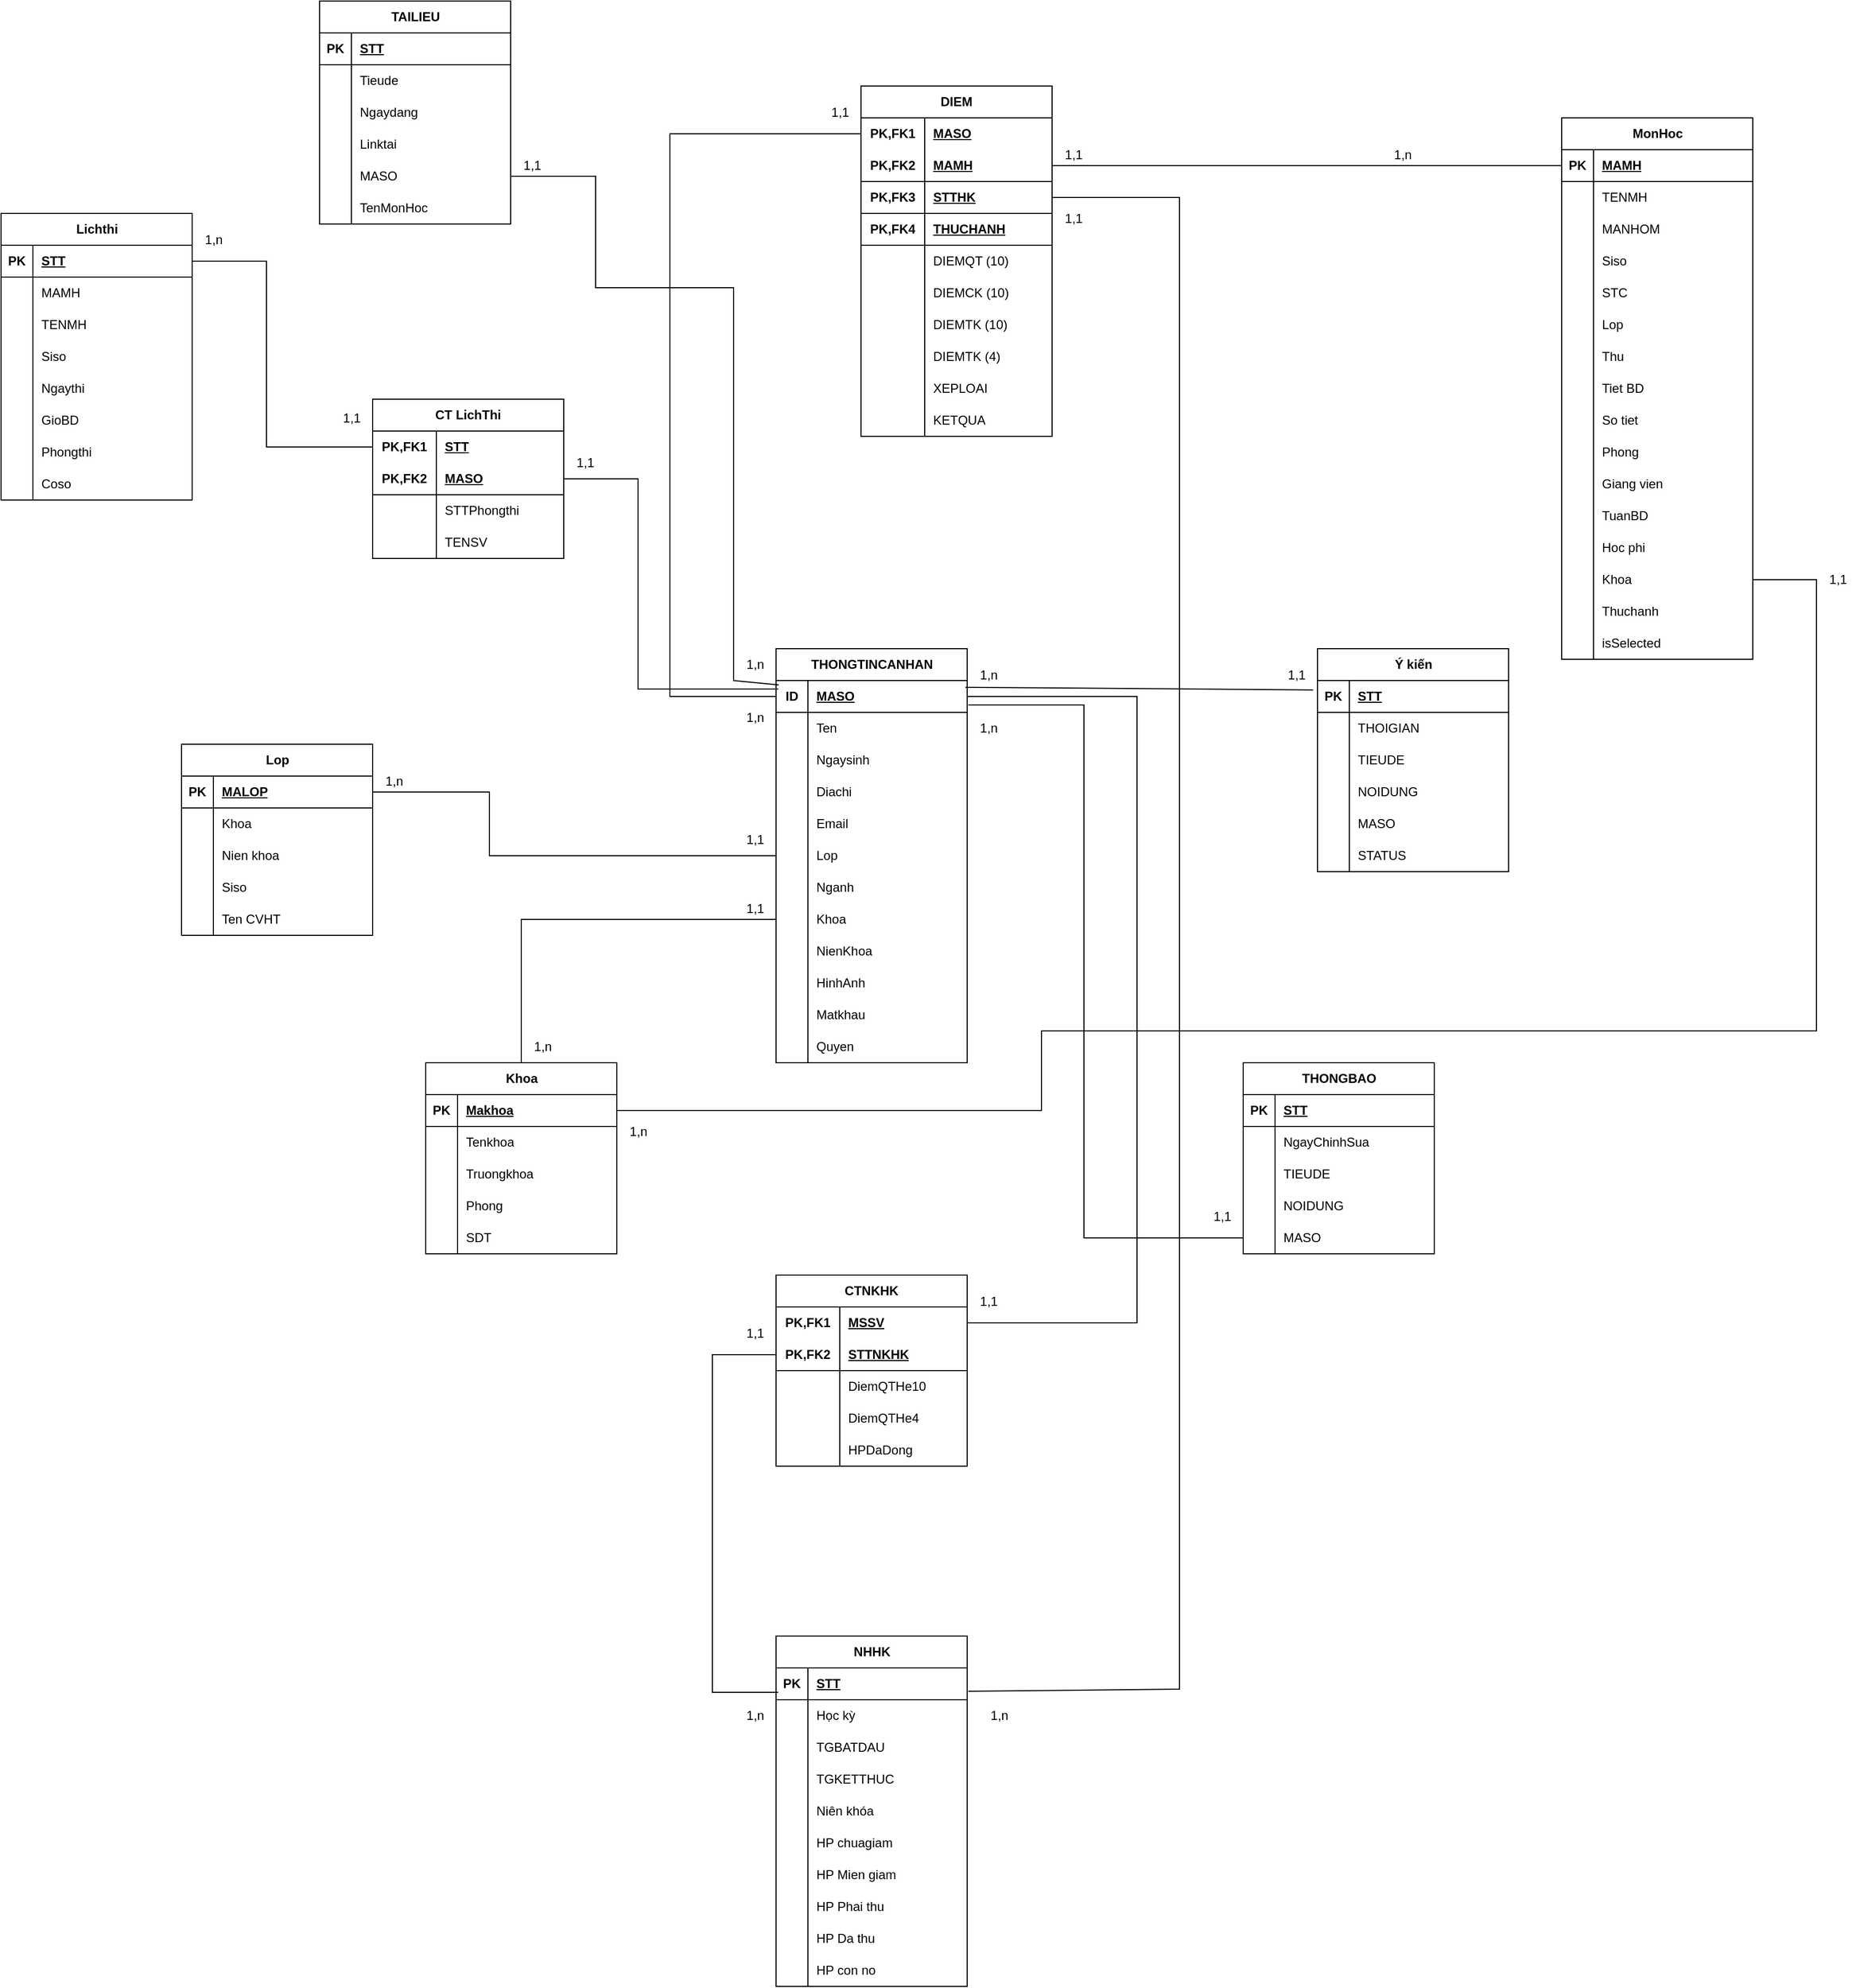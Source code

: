 <mxfile version="24.2.5" type="device">
  <diagram name="Page-1" id="RfCecIZ8BOQWgOZGtjP0">
    <mxGraphModel dx="2614" dy="2109" grid="1" gridSize="10" guides="1" tooltips="1" connect="1" arrows="1" fold="1" page="1" pageScale="1" pageWidth="850" pageHeight="1100" math="0" shadow="0">
      <root>
        <mxCell id="0" />
        <mxCell id="1" parent="0" />
        <mxCell id="i0s20dTFnMhUz8noeE3M-16" value="THONGTINCANHAN" style="shape=table;startSize=30;container=1;collapsible=1;childLayout=tableLayout;fixedRows=1;rowLines=0;fontStyle=1;align=center;resizeLast=1;html=1;" parent="1" vertex="1">
          <mxGeometry x="10" y="-130" width="180" height="390" as="geometry" />
        </mxCell>
        <mxCell id="i0s20dTFnMhUz8noeE3M-17" value="" style="shape=tableRow;horizontal=0;startSize=0;swimlaneHead=0;swimlaneBody=0;fillColor=none;collapsible=0;dropTarget=0;points=[[0,0.5],[1,0.5]];portConstraint=eastwest;top=0;left=0;right=0;bottom=1;" parent="i0s20dTFnMhUz8noeE3M-16" vertex="1">
          <mxGeometry y="30" width="180" height="30" as="geometry" />
        </mxCell>
        <mxCell id="i0s20dTFnMhUz8noeE3M-18" value="ID" style="shape=partialRectangle;connectable=0;fillColor=none;top=0;left=0;bottom=0;right=0;fontStyle=1;overflow=hidden;whiteSpace=wrap;html=1;" parent="i0s20dTFnMhUz8noeE3M-17" vertex="1">
          <mxGeometry width="30" height="30" as="geometry">
            <mxRectangle width="30" height="30" as="alternateBounds" />
          </mxGeometry>
        </mxCell>
        <mxCell id="i0s20dTFnMhUz8noeE3M-19" value="MASO" style="shape=partialRectangle;connectable=0;fillColor=none;top=0;left=0;bottom=0;right=0;align=left;spacingLeft=6;fontStyle=5;overflow=hidden;whiteSpace=wrap;html=1;" parent="i0s20dTFnMhUz8noeE3M-17" vertex="1">
          <mxGeometry x="30" width="150" height="30" as="geometry">
            <mxRectangle width="150" height="30" as="alternateBounds" />
          </mxGeometry>
        </mxCell>
        <mxCell id="i0s20dTFnMhUz8noeE3M-20" value="" style="shape=tableRow;horizontal=0;startSize=0;swimlaneHead=0;swimlaneBody=0;fillColor=none;collapsible=0;dropTarget=0;points=[[0,0.5],[1,0.5]];portConstraint=eastwest;top=0;left=0;right=0;bottom=0;" parent="i0s20dTFnMhUz8noeE3M-16" vertex="1">
          <mxGeometry y="60" width="180" height="30" as="geometry" />
        </mxCell>
        <mxCell id="i0s20dTFnMhUz8noeE3M-21" value="" style="shape=partialRectangle;connectable=0;fillColor=none;top=0;left=0;bottom=0;right=0;editable=1;overflow=hidden;whiteSpace=wrap;html=1;" parent="i0s20dTFnMhUz8noeE3M-20" vertex="1">
          <mxGeometry width="30" height="30" as="geometry">
            <mxRectangle width="30" height="30" as="alternateBounds" />
          </mxGeometry>
        </mxCell>
        <mxCell id="i0s20dTFnMhUz8noeE3M-22" value="Ten" style="shape=partialRectangle;connectable=0;fillColor=none;top=0;left=0;bottom=0;right=0;align=left;spacingLeft=6;overflow=hidden;whiteSpace=wrap;html=1;" parent="i0s20dTFnMhUz8noeE3M-20" vertex="1">
          <mxGeometry x="30" width="150" height="30" as="geometry">
            <mxRectangle width="150" height="30" as="alternateBounds" />
          </mxGeometry>
        </mxCell>
        <mxCell id="i0s20dTFnMhUz8noeE3M-23" value="" style="shape=tableRow;horizontal=0;startSize=0;swimlaneHead=0;swimlaneBody=0;fillColor=none;collapsible=0;dropTarget=0;points=[[0,0.5],[1,0.5]];portConstraint=eastwest;top=0;left=0;right=0;bottom=0;" parent="i0s20dTFnMhUz8noeE3M-16" vertex="1">
          <mxGeometry y="90" width="180" height="30" as="geometry" />
        </mxCell>
        <mxCell id="i0s20dTFnMhUz8noeE3M-24" value="" style="shape=partialRectangle;connectable=0;fillColor=none;top=0;left=0;bottom=0;right=0;editable=1;overflow=hidden;whiteSpace=wrap;html=1;" parent="i0s20dTFnMhUz8noeE3M-23" vertex="1">
          <mxGeometry width="30" height="30" as="geometry">
            <mxRectangle width="30" height="30" as="alternateBounds" />
          </mxGeometry>
        </mxCell>
        <mxCell id="i0s20dTFnMhUz8noeE3M-25" value="Ngaysinh" style="shape=partialRectangle;connectable=0;fillColor=none;top=0;left=0;bottom=0;right=0;align=left;spacingLeft=6;overflow=hidden;whiteSpace=wrap;html=1;" parent="i0s20dTFnMhUz8noeE3M-23" vertex="1">
          <mxGeometry x="30" width="150" height="30" as="geometry">
            <mxRectangle width="150" height="30" as="alternateBounds" />
          </mxGeometry>
        </mxCell>
        <mxCell id="i0s20dTFnMhUz8noeE3M-26" value="" style="shape=tableRow;horizontal=0;startSize=0;swimlaneHead=0;swimlaneBody=0;fillColor=none;collapsible=0;dropTarget=0;points=[[0,0.5],[1,0.5]];portConstraint=eastwest;top=0;left=0;right=0;bottom=0;" parent="i0s20dTFnMhUz8noeE3M-16" vertex="1">
          <mxGeometry y="120" width="180" height="30" as="geometry" />
        </mxCell>
        <mxCell id="i0s20dTFnMhUz8noeE3M-27" value="" style="shape=partialRectangle;connectable=0;fillColor=none;top=0;left=0;bottom=0;right=0;editable=1;overflow=hidden;whiteSpace=wrap;html=1;" parent="i0s20dTFnMhUz8noeE3M-26" vertex="1">
          <mxGeometry width="30" height="30" as="geometry">
            <mxRectangle width="30" height="30" as="alternateBounds" />
          </mxGeometry>
        </mxCell>
        <mxCell id="i0s20dTFnMhUz8noeE3M-28" value="Diachi" style="shape=partialRectangle;connectable=0;fillColor=none;top=0;left=0;bottom=0;right=0;align=left;spacingLeft=6;overflow=hidden;whiteSpace=wrap;html=1;" parent="i0s20dTFnMhUz8noeE3M-26" vertex="1">
          <mxGeometry x="30" width="150" height="30" as="geometry">
            <mxRectangle width="150" height="30" as="alternateBounds" />
          </mxGeometry>
        </mxCell>
        <mxCell id="M2kC5iAjdC7gTqumFLWK-10" value="" style="shape=tableRow;horizontal=0;startSize=0;swimlaneHead=0;swimlaneBody=0;fillColor=none;collapsible=0;dropTarget=0;points=[[0,0.5],[1,0.5]];portConstraint=eastwest;top=0;left=0;right=0;bottom=0;" vertex="1" parent="i0s20dTFnMhUz8noeE3M-16">
          <mxGeometry y="150" width="180" height="30" as="geometry" />
        </mxCell>
        <mxCell id="M2kC5iAjdC7gTqumFLWK-11" value="" style="shape=partialRectangle;connectable=0;fillColor=none;top=0;left=0;bottom=0;right=0;editable=1;overflow=hidden;whiteSpace=wrap;html=1;" vertex="1" parent="M2kC5iAjdC7gTqumFLWK-10">
          <mxGeometry width="30" height="30" as="geometry">
            <mxRectangle width="30" height="30" as="alternateBounds" />
          </mxGeometry>
        </mxCell>
        <mxCell id="M2kC5iAjdC7gTqumFLWK-12" value="Email" style="shape=partialRectangle;connectable=0;fillColor=none;top=0;left=0;bottom=0;right=0;align=left;spacingLeft=6;overflow=hidden;whiteSpace=wrap;html=1;" vertex="1" parent="M2kC5iAjdC7gTqumFLWK-10">
          <mxGeometry x="30" width="150" height="30" as="geometry">
            <mxRectangle width="150" height="30" as="alternateBounds" />
          </mxGeometry>
        </mxCell>
        <mxCell id="i0s20dTFnMhUz8noeE3M-29" value="" style="shape=tableRow;horizontal=0;startSize=0;swimlaneHead=0;swimlaneBody=0;fillColor=none;collapsible=0;dropTarget=0;points=[[0,0.5],[1,0.5]];portConstraint=eastwest;top=0;left=0;right=0;bottom=0;" parent="i0s20dTFnMhUz8noeE3M-16" vertex="1">
          <mxGeometry y="180" width="180" height="30" as="geometry" />
        </mxCell>
        <mxCell id="i0s20dTFnMhUz8noeE3M-30" value="" style="shape=partialRectangle;connectable=0;fillColor=none;top=0;left=0;bottom=0;right=0;editable=1;overflow=hidden;whiteSpace=wrap;html=1;" parent="i0s20dTFnMhUz8noeE3M-29" vertex="1">
          <mxGeometry width="30" height="30" as="geometry">
            <mxRectangle width="30" height="30" as="alternateBounds" />
          </mxGeometry>
        </mxCell>
        <mxCell id="i0s20dTFnMhUz8noeE3M-31" value="Lop" style="shape=partialRectangle;connectable=0;fillColor=none;top=0;left=0;bottom=0;right=0;align=left;spacingLeft=6;overflow=hidden;whiteSpace=wrap;html=1;" parent="i0s20dTFnMhUz8noeE3M-29" vertex="1">
          <mxGeometry x="30" width="150" height="30" as="geometry">
            <mxRectangle width="150" height="30" as="alternateBounds" />
          </mxGeometry>
        </mxCell>
        <mxCell id="i0s20dTFnMhUz8noeE3M-32" value="" style="shape=tableRow;horizontal=0;startSize=0;swimlaneHead=0;swimlaneBody=0;fillColor=none;collapsible=0;dropTarget=0;points=[[0,0.5],[1,0.5]];portConstraint=eastwest;top=0;left=0;right=0;bottom=0;" parent="i0s20dTFnMhUz8noeE3M-16" vertex="1">
          <mxGeometry y="210" width="180" height="30" as="geometry" />
        </mxCell>
        <mxCell id="i0s20dTFnMhUz8noeE3M-33" value="" style="shape=partialRectangle;connectable=0;fillColor=none;top=0;left=0;bottom=0;right=0;editable=1;overflow=hidden;whiteSpace=wrap;html=1;" parent="i0s20dTFnMhUz8noeE3M-32" vertex="1">
          <mxGeometry width="30" height="30" as="geometry">
            <mxRectangle width="30" height="30" as="alternateBounds" />
          </mxGeometry>
        </mxCell>
        <mxCell id="i0s20dTFnMhUz8noeE3M-34" value="Nganh" style="shape=partialRectangle;connectable=0;fillColor=none;top=0;left=0;bottom=0;right=0;align=left;spacingLeft=6;overflow=hidden;whiteSpace=wrap;html=1;" parent="i0s20dTFnMhUz8noeE3M-32" vertex="1">
          <mxGeometry x="30" width="150" height="30" as="geometry">
            <mxRectangle width="150" height="30" as="alternateBounds" />
          </mxGeometry>
        </mxCell>
        <mxCell id="i0s20dTFnMhUz8noeE3M-35" value="" style="shape=tableRow;horizontal=0;startSize=0;swimlaneHead=0;swimlaneBody=0;fillColor=none;collapsible=0;dropTarget=0;points=[[0,0.5],[1,0.5]];portConstraint=eastwest;top=0;left=0;right=0;bottom=0;" parent="i0s20dTFnMhUz8noeE3M-16" vertex="1">
          <mxGeometry y="240" width="180" height="30" as="geometry" />
        </mxCell>
        <mxCell id="i0s20dTFnMhUz8noeE3M-36" value="" style="shape=partialRectangle;connectable=0;fillColor=none;top=0;left=0;bottom=0;right=0;editable=1;overflow=hidden;whiteSpace=wrap;html=1;" parent="i0s20dTFnMhUz8noeE3M-35" vertex="1">
          <mxGeometry width="30" height="30" as="geometry">
            <mxRectangle width="30" height="30" as="alternateBounds" />
          </mxGeometry>
        </mxCell>
        <mxCell id="i0s20dTFnMhUz8noeE3M-37" value="Khoa" style="shape=partialRectangle;connectable=0;fillColor=none;top=0;left=0;bottom=0;right=0;align=left;spacingLeft=6;overflow=hidden;whiteSpace=wrap;html=1;" parent="i0s20dTFnMhUz8noeE3M-35" vertex="1">
          <mxGeometry x="30" width="150" height="30" as="geometry">
            <mxRectangle width="150" height="30" as="alternateBounds" />
          </mxGeometry>
        </mxCell>
        <mxCell id="M2kC5iAjdC7gTqumFLWK-7" value="" style="shape=tableRow;horizontal=0;startSize=0;swimlaneHead=0;swimlaneBody=0;fillColor=none;collapsible=0;dropTarget=0;points=[[0,0.5],[1,0.5]];portConstraint=eastwest;top=0;left=0;right=0;bottom=0;" vertex="1" parent="i0s20dTFnMhUz8noeE3M-16">
          <mxGeometry y="270" width="180" height="30" as="geometry" />
        </mxCell>
        <mxCell id="M2kC5iAjdC7gTqumFLWK-8" value="" style="shape=partialRectangle;connectable=0;fillColor=none;top=0;left=0;bottom=0;right=0;editable=1;overflow=hidden;whiteSpace=wrap;html=1;" vertex="1" parent="M2kC5iAjdC7gTqumFLWK-7">
          <mxGeometry width="30" height="30" as="geometry">
            <mxRectangle width="30" height="30" as="alternateBounds" />
          </mxGeometry>
        </mxCell>
        <mxCell id="M2kC5iAjdC7gTqumFLWK-9" value="NienKhoa" style="shape=partialRectangle;connectable=0;fillColor=none;top=0;left=0;bottom=0;right=0;align=left;spacingLeft=6;overflow=hidden;whiteSpace=wrap;html=1;" vertex="1" parent="M2kC5iAjdC7gTqumFLWK-7">
          <mxGeometry x="30" width="150" height="30" as="geometry">
            <mxRectangle width="150" height="30" as="alternateBounds" />
          </mxGeometry>
        </mxCell>
        <mxCell id="i0s20dTFnMhUz8noeE3M-83" value="" style="shape=tableRow;horizontal=0;startSize=0;swimlaneHead=0;swimlaneBody=0;fillColor=none;collapsible=0;dropTarget=0;points=[[0,0.5],[1,0.5]];portConstraint=eastwest;top=0;left=0;right=0;bottom=0;" parent="i0s20dTFnMhUz8noeE3M-16" vertex="1">
          <mxGeometry y="300" width="180" height="30" as="geometry" />
        </mxCell>
        <mxCell id="i0s20dTFnMhUz8noeE3M-84" value="" style="shape=partialRectangle;connectable=0;fillColor=none;top=0;left=0;bottom=0;right=0;editable=1;overflow=hidden;whiteSpace=wrap;html=1;" parent="i0s20dTFnMhUz8noeE3M-83" vertex="1">
          <mxGeometry width="30" height="30" as="geometry">
            <mxRectangle width="30" height="30" as="alternateBounds" />
          </mxGeometry>
        </mxCell>
        <mxCell id="i0s20dTFnMhUz8noeE3M-85" value="HinhAnh" style="shape=partialRectangle;connectable=0;fillColor=none;top=0;left=0;bottom=0;right=0;align=left;spacingLeft=6;overflow=hidden;whiteSpace=wrap;html=1;" parent="i0s20dTFnMhUz8noeE3M-83" vertex="1">
          <mxGeometry x="30" width="150" height="30" as="geometry">
            <mxRectangle width="150" height="30" as="alternateBounds" />
          </mxGeometry>
        </mxCell>
        <mxCell id="CWXHxrTtnsUUNTb9QpNN-26" value="" style="shape=tableRow;horizontal=0;startSize=0;swimlaneHead=0;swimlaneBody=0;fillColor=none;collapsible=0;dropTarget=0;points=[[0,0.5],[1,0.5]];portConstraint=eastwest;top=0;left=0;right=0;bottom=0;" parent="i0s20dTFnMhUz8noeE3M-16" vertex="1">
          <mxGeometry y="330" width="180" height="30" as="geometry" />
        </mxCell>
        <mxCell id="CWXHxrTtnsUUNTb9QpNN-27" value="" style="shape=partialRectangle;connectable=0;fillColor=none;top=0;left=0;bottom=0;right=0;editable=1;overflow=hidden;whiteSpace=wrap;html=1;" parent="CWXHxrTtnsUUNTb9QpNN-26" vertex="1">
          <mxGeometry width="30" height="30" as="geometry">
            <mxRectangle width="30" height="30" as="alternateBounds" />
          </mxGeometry>
        </mxCell>
        <mxCell id="CWXHxrTtnsUUNTb9QpNN-28" value="Matkhau" style="shape=partialRectangle;connectable=0;fillColor=none;top=0;left=0;bottom=0;right=0;align=left;spacingLeft=6;overflow=hidden;whiteSpace=wrap;html=1;" parent="CWXHxrTtnsUUNTb9QpNN-26" vertex="1">
          <mxGeometry x="30" width="150" height="30" as="geometry">
            <mxRectangle width="150" height="30" as="alternateBounds" />
          </mxGeometry>
        </mxCell>
        <mxCell id="CWXHxrTtnsUUNTb9QpNN-29" value="" style="shape=tableRow;horizontal=0;startSize=0;swimlaneHead=0;swimlaneBody=0;fillColor=none;collapsible=0;dropTarget=0;points=[[0,0.5],[1,0.5]];portConstraint=eastwest;top=0;left=0;right=0;bottom=0;" parent="i0s20dTFnMhUz8noeE3M-16" vertex="1">
          <mxGeometry y="360" width="180" height="30" as="geometry" />
        </mxCell>
        <mxCell id="CWXHxrTtnsUUNTb9QpNN-30" value="" style="shape=partialRectangle;connectable=0;fillColor=none;top=0;left=0;bottom=0;right=0;editable=1;overflow=hidden;whiteSpace=wrap;html=1;" parent="CWXHxrTtnsUUNTb9QpNN-29" vertex="1">
          <mxGeometry width="30" height="30" as="geometry">
            <mxRectangle width="30" height="30" as="alternateBounds" />
          </mxGeometry>
        </mxCell>
        <mxCell id="CWXHxrTtnsUUNTb9QpNN-31" value="Quyen" style="shape=partialRectangle;connectable=0;fillColor=none;top=0;left=0;bottom=0;right=0;align=left;spacingLeft=6;overflow=hidden;whiteSpace=wrap;html=1;" parent="CWXHxrTtnsUUNTb9QpNN-29" vertex="1">
          <mxGeometry x="30" width="150" height="30" as="geometry">
            <mxRectangle width="150" height="30" as="alternateBounds" />
          </mxGeometry>
        </mxCell>
        <mxCell id="i0s20dTFnMhUz8noeE3M-92" value="Khoa" style="shape=table;startSize=30;container=1;collapsible=1;childLayout=tableLayout;fixedRows=1;rowLines=0;fontStyle=1;align=center;resizeLast=1;html=1;" parent="1" vertex="1">
          <mxGeometry x="-320" y="260" width="180" height="180" as="geometry" />
        </mxCell>
        <mxCell id="i0s20dTFnMhUz8noeE3M-93" value="" style="shape=tableRow;horizontal=0;startSize=0;swimlaneHead=0;swimlaneBody=0;fillColor=none;collapsible=0;dropTarget=0;points=[[0,0.5],[1,0.5]];portConstraint=eastwest;top=0;left=0;right=0;bottom=1;" parent="i0s20dTFnMhUz8noeE3M-92" vertex="1">
          <mxGeometry y="30" width="180" height="30" as="geometry" />
        </mxCell>
        <mxCell id="i0s20dTFnMhUz8noeE3M-94" value="PK" style="shape=partialRectangle;connectable=0;fillColor=none;top=0;left=0;bottom=0;right=0;fontStyle=1;overflow=hidden;whiteSpace=wrap;html=1;" parent="i0s20dTFnMhUz8noeE3M-93" vertex="1">
          <mxGeometry width="30" height="30" as="geometry">
            <mxRectangle width="30" height="30" as="alternateBounds" />
          </mxGeometry>
        </mxCell>
        <mxCell id="i0s20dTFnMhUz8noeE3M-95" value="Makhoa" style="shape=partialRectangle;connectable=0;fillColor=none;top=0;left=0;bottom=0;right=0;align=left;spacingLeft=6;fontStyle=5;overflow=hidden;whiteSpace=wrap;html=1;" parent="i0s20dTFnMhUz8noeE3M-93" vertex="1">
          <mxGeometry x="30" width="150" height="30" as="geometry">
            <mxRectangle width="150" height="30" as="alternateBounds" />
          </mxGeometry>
        </mxCell>
        <mxCell id="i0s20dTFnMhUz8noeE3M-96" value="" style="shape=tableRow;horizontal=0;startSize=0;swimlaneHead=0;swimlaneBody=0;fillColor=none;collapsible=0;dropTarget=0;points=[[0,0.5],[1,0.5]];portConstraint=eastwest;top=0;left=0;right=0;bottom=0;" parent="i0s20dTFnMhUz8noeE3M-92" vertex="1">
          <mxGeometry y="60" width="180" height="30" as="geometry" />
        </mxCell>
        <mxCell id="i0s20dTFnMhUz8noeE3M-97" value="" style="shape=partialRectangle;connectable=0;fillColor=none;top=0;left=0;bottom=0;right=0;editable=1;overflow=hidden;whiteSpace=wrap;html=1;" parent="i0s20dTFnMhUz8noeE3M-96" vertex="1">
          <mxGeometry width="30" height="30" as="geometry">
            <mxRectangle width="30" height="30" as="alternateBounds" />
          </mxGeometry>
        </mxCell>
        <mxCell id="i0s20dTFnMhUz8noeE3M-98" value="Tenkhoa" style="shape=partialRectangle;connectable=0;fillColor=none;top=0;left=0;bottom=0;right=0;align=left;spacingLeft=6;overflow=hidden;whiteSpace=wrap;html=1;" parent="i0s20dTFnMhUz8noeE3M-96" vertex="1">
          <mxGeometry x="30" width="150" height="30" as="geometry">
            <mxRectangle width="150" height="30" as="alternateBounds" />
          </mxGeometry>
        </mxCell>
        <mxCell id="i0s20dTFnMhUz8noeE3M-99" value="" style="shape=tableRow;horizontal=0;startSize=0;swimlaneHead=0;swimlaneBody=0;fillColor=none;collapsible=0;dropTarget=0;points=[[0,0.5],[1,0.5]];portConstraint=eastwest;top=0;left=0;right=0;bottom=0;" parent="i0s20dTFnMhUz8noeE3M-92" vertex="1">
          <mxGeometry y="90" width="180" height="30" as="geometry" />
        </mxCell>
        <mxCell id="i0s20dTFnMhUz8noeE3M-100" value="" style="shape=partialRectangle;connectable=0;fillColor=none;top=0;left=0;bottom=0;right=0;editable=1;overflow=hidden;whiteSpace=wrap;html=1;" parent="i0s20dTFnMhUz8noeE3M-99" vertex="1">
          <mxGeometry width="30" height="30" as="geometry">
            <mxRectangle width="30" height="30" as="alternateBounds" />
          </mxGeometry>
        </mxCell>
        <mxCell id="i0s20dTFnMhUz8noeE3M-101" value="Truongkhoa" style="shape=partialRectangle;connectable=0;fillColor=none;top=0;left=0;bottom=0;right=0;align=left;spacingLeft=6;overflow=hidden;whiteSpace=wrap;html=1;" parent="i0s20dTFnMhUz8noeE3M-99" vertex="1">
          <mxGeometry x="30" width="150" height="30" as="geometry">
            <mxRectangle width="150" height="30" as="alternateBounds" />
          </mxGeometry>
        </mxCell>
        <mxCell id="i0s20dTFnMhUz8noeE3M-102" value="" style="shape=tableRow;horizontal=0;startSize=0;swimlaneHead=0;swimlaneBody=0;fillColor=none;collapsible=0;dropTarget=0;points=[[0,0.5],[1,0.5]];portConstraint=eastwest;top=0;left=0;right=0;bottom=0;" parent="i0s20dTFnMhUz8noeE3M-92" vertex="1">
          <mxGeometry y="120" width="180" height="30" as="geometry" />
        </mxCell>
        <mxCell id="i0s20dTFnMhUz8noeE3M-103" value="" style="shape=partialRectangle;connectable=0;fillColor=none;top=0;left=0;bottom=0;right=0;editable=1;overflow=hidden;whiteSpace=wrap;html=1;" parent="i0s20dTFnMhUz8noeE3M-102" vertex="1">
          <mxGeometry width="30" height="30" as="geometry">
            <mxRectangle width="30" height="30" as="alternateBounds" />
          </mxGeometry>
        </mxCell>
        <mxCell id="i0s20dTFnMhUz8noeE3M-104" value="Phong" style="shape=partialRectangle;connectable=0;fillColor=none;top=0;left=0;bottom=0;right=0;align=left;spacingLeft=6;overflow=hidden;whiteSpace=wrap;html=1;" parent="i0s20dTFnMhUz8noeE3M-102" vertex="1">
          <mxGeometry x="30" width="150" height="30" as="geometry">
            <mxRectangle width="150" height="30" as="alternateBounds" />
          </mxGeometry>
        </mxCell>
        <mxCell id="-nX1lhqJZ1oemHQArbcm-14" value="" style="shape=tableRow;horizontal=0;startSize=0;swimlaneHead=0;swimlaneBody=0;fillColor=none;collapsible=0;dropTarget=0;points=[[0,0.5],[1,0.5]];portConstraint=eastwest;top=0;left=0;right=0;bottom=0;" parent="i0s20dTFnMhUz8noeE3M-92" vertex="1">
          <mxGeometry y="150" width="180" height="30" as="geometry" />
        </mxCell>
        <mxCell id="-nX1lhqJZ1oemHQArbcm-15" value="" style="shape=partialRectangle;connectable=0;fillColor=none;top=0;left=0;bottom=0;right=0;editable=1;overflow=hidden;whiteSpace=wrap;html=1;" parent="-nX1lhqJZ1oemHQArbcm-14" vertex="1">
          <mxGeometry width="30" height="30" as="geometry">
            <mxRectangle width="30" height="30" as="alternateBounds" />
          </mxGeometry>
        </mxCell>
        <mxCell id="-nX1lhqJZ1oemHQArbcm-16" value="SDT" style="shape=partialRectangle;connectable=0;fillColor=none;top=0;left=0;bottom=0;right=0;align=left;spacingLeft=6;overflow=hidden;whiteSpace=wrap;html=1;" parent="-nX1lhqJZ1oemHQArbcm-14" vertex="1">
          <mxGeometry x="30" width="150" height="30" as="geometry">
            <mxRectangle width="150" height="30" as="alternateBounds" />
          </mxGeometry>
        </mxCell>
        <mxCell id="i0s20dTFnMhUz8noeE3M-105" value="" style="endArrow=none;html=1;rounded=0;exitX=0.5;exitY=0;exitDx=0;exitDy=0;entryX=0;entryY=0.5;entryDx=0;entryDy=0;" parent="1" source="i0s20dTFnMhUz8noeE3M-92" target="i0s20dTFnMhUz8noeE3M-35" edge="1">
          <mxGeometry relative="1" as="geometry">
            <mxPoint x="-90" y="150" as="sourcePoint" />
            <mxPoint x="-10" y="150" as="targetPoint" />
            <Array as="points">
              <mxPoint x="-230" y="125" />
            </Array>
          </mxGeometry>
        </mxCell>
        <mxCell id="-nX1lhqJZ1oemHQArbcm-37" value="Lop" style="shape=table;startSize=30;container=1;collapsible=1;childLayout=tableLayout;fixedRows=1;rowLines=0;fontStyle=1;align=center;resizeLast=1;html=1;" parent="1" vertex="1">
          <mxGeometry x="-550" y="-40" width="180" height="180" as="geometry" />
        </mxCell>
        <mxCell id="-nX1lhqJZ1oemHQArbcm-38" value="" style="shape=tableRow;horizontal=0;startSize=0;swimlaneHead=0;swimlaneBody=0;fillColor=none;collapsible=0;dropTarget=0;points=[[0,0.5],[1,0.5]];portConstraint=eastwest;top=0;left=0;right=0;bottom=1;" parent="-nX1lhqJZ1oemHQArbcm-37" vertex="1">
          <mxGeometry y="30" width="180" height="30" as="geometry" />
        </mxCell>
        <mxCell id="-nX1lhqJZ1oemHQArbcm-39" value="PK" style="shape=partialRectangle;connectable=0;fillColor=none;top=0;left=0;bottom=0;right=0;fontStyle=1;overflow=hidden;whiteSpace=wrap;html=1;" parent="-nX1lhqJZ1oemHQArbcm-38" vertex="1">
          <mxGeometry width="30" height="30" as="geometry">
            <mxRectangle width="30" height="30" as="alternateBounds" />
          </mxGeometry>
        </mxCell>
        <mxCell id="-nX1lhqJZ1oemHQArbcm-40" value="MALOP" style="shape=partialRectangle;connectable=0;fillColor=none;top=0;left=0;bottom=0;right=0;align=left;spacingLeft=6;fontStyle=5;overflow=hidden;whiteSpace=wrap;html=1;" parent="-nX1lhqJZ1oemHQArbcm-38" vertex="1">
          <mxGeometry x="30" width="150" height="30" as="geometry">
            <mxRectangle width="150" height="30" as="alternateBounds" />
          </mxGeometry>
        </mxCell>
        <mxCell id="-nX1lhqJZ1oemHQArbcm-44" value="" style="shape=tableRow;horizontal=0;startSize=0;swimlaneHead=0;swimlaneBody=0;fillColor=none;collapsible=0;dropTarget=0;points=[[0,0.5],[1,0.5]];portConstraint=eastwest;top=0;left=0;right=0;bottom=0;" parent="-nX1lhqJZ1oemHQArbcm-37" vertex="1">
          <mxGeometry y="60" width="180" height="30" as="geometry" />
        </mxCell>
        <mxCell id="-nX1lhqJZ1oemHQArbcm-45" value="" style="shape=partialRectangle;connectable=0;fillColor=none;top=0;left=0;bottom=0;right=0;editable=1;overflow=hidden;whiteSpace=wrap;html=1;" parent="-nX1lhqJZ1oemHQArbcm-44" vertex="1">
          <mxGeometry width="30" height="30" as="geometry">
            <mxRectangle width="30" height="30" as="alternateBounds" />
          </mxGeometry>
        </mxCell>
        <mxCell id="-nX1lhqJZ1oemHQArbcm-46" value="Khoa" style="shape=partialRectangle;connectable=0;fillColor=none;top=0;left=0;bottom=0;right=0;align=left;spacingLeft=6;overflow=hidden;whiteSpace=wrap;html=1;" parent="-nX1lhqJZ1oemHQArbcm-44" vertex="1">
          <mxGeometry x="30" width="150" height="30" as="geometry">
            <mxRectangle width="150" height="30" as="alternateBounds" />
          </mxGeometry>
        </mxCell>
        <mxCell id="-nX1lhqJZ1oemHQArbcm-47" value="" style="shape=tableRow;horizontal=0;startSize=0;swimlaneHead=0;swimlaneBody=0;fillColor=none;collapsible=0;dropTarget=0;points=[[0,0.5],[1,0.5]];portConstraint=eastwest;top=0;left=0;right=0;bottom=0;" parent="-nX1lhqJZ1oemHQArbcm-37" vertex="1">
          <mxGeometry y="90" width="180" height="30" as="geometry" />
        </mxCell>
        <mxCell id="-nX1lhqJZ1oemHQArbcm-48" value="" style="shape=partialRectangle;connectable=0;fillColor=none;top=0;left=0;bottom=0;right=0;editable=1;overflow=hidden;whiteSpace=wrap;html=1;" parent="-nX1lhqJZ1oemHQArbcm-47" vertex="1">
          <mxGeometry width="30" height="30" as="geometry">
            <mxRectangle width="30" height="30" as="alternateBounds" />
          </mxGeometry>
        </mxCell>
        <mxCell id="-nX1lhqJZ1oemHQArbcm-49" value="Nien khoa" style="shape=partialRectangle;connectable=0;fillColor=none;top=0;left=0;bottom=0;right=0;align=left;spacingLeft=6;overflow=hidden;whiteSpace=wrap;html=1;" parent="-nX1lhqJZ1oemHQArbcm-47" vertex="1">
          <mxGeometry x="30" width="150" height="30" as="geometry">
            <mxRectangle width="150" height="30" as="alternateBounds" />
          </mxGeometry>
        </mxCell>
        <mxCell id="-nX1lhqJZ1oemHQArbcm-50" value="" style="shape=tableRow;horizontal=0;startSize=0;swimlaneHead=0;swimlaneBody=0;fillColor=none;collapsible=0;dropTarget=0;points=[[0,0.5],[1,0.5]];portConstraint=eastwest;top=0;left=0;right=0;bottom=0;" parent="-nX1lhqJZ1oemHQArbcm-37" vertex="1">
          <mxGeometry y="120" width="180" height="30" as="geometry" />
        </mxCell>
        <mxCell id="-nX1lhqJZ1oemHQArbcm-51" value="" style="shape=partialRectangle;connectable=0;fillColor=none;top=0;left=0;bottom=0;right=0;editable=1;overflow=hidden;whiteSpace=wrap;html=1;" parent="-nX1lhqJZ1oemHQArbcm-50" vertex="1">
          <mxGeometry width="30" height="30" as="geometry">
            <mxRectangle width="30" height="30" as="alternateBounds" />
          </mxGeometry>
        </mxCell>
        <mxCell id="-nX1lhqJZ1oemHQArbcm-52" value="Siso" style="shape=partialRectangle;connectable=0;fillColor=none;top=0;left=0;bottom=0;right=0;align=left;spacingLeft=6;overflow=hidden;whiteSpace=wrap;html=1;" parent="-nX1lhqJZ1oemHQArbcm-50" vertex="1">
          <mxGeometry x="30" width="150" height="30" as="geometry">
            <mxRectangle width="150" height="30" as="alternateBounds" />
          </mxGeometry>
        </mxCell>
        <mxCell id="-nX1lhqJZ1oemHQArbcm-142" value="" style="shape=tableRow;horizontal=0;startSize=0;swimlaneHead=0;swimlaneBody=0;fillColor=none;collapsible=0;dropTarget=0;points=[[0,0.5],[1,0.5]];portConstraint=eastwest;top=0;left=0;right=0;bottom=0;" parent="-nX1lhqJZ1oemHQArbcm-37" vertex="1">
          <mxGeometry y="150" width="180" height="30" as="geometry" />
        </mxCell>
        <mxCell id="-nX1lhqJZ1oemHQArbcm-143" value="" style="shape=partialRectangle;connectable=0;fillColor=none;top=0;left=0;bottom=0;right=0;editable=1;overflow=hidden;whiteSpace=wrap;html=1;" parent="-nX1lhqJZ1oemHQArbcm-142" vertex="1">
          <mxGeometry width="30" height="30" as="geometry">
            <mxRectangle width="30" height="30" as="alternateBounds" />
          </mxGeometry>
        </mxCell>
        <mxCell id="-nX1lhqJZ1oemHQArbcm-144" value="Ten CVHT" style="shape=partialRectangle;connectable=0;fillColor=none;top=0;left=0;bottom=0;right=0;align=left;spacingLeft=6;overflow=hidden;whiteSpace=wrap;html=1;" parent="-nX1lhqJZ1oemHQArbcm-142" vertex="1">
          <mxGeometry x="30" width="150" height="30" as="geometry">
            <mxRectangle width="150" height="30" as="alternateBounds" />
          </mxGeometry>
        </mxCell>
        <mxCell id="-nX1lhqJZ1oemHQArbcm-56" value="" style="endArrow=none;html=1;rounded=0;exitX=1;exitY=0.5;exitDx=0;exitDy=0;entryX=0;entryY=0.5;entryDx=0;entryDy=0;" parent="1" source="-nX1lhqJZ1oemHQArbcm-38" target="i0s20dTFnMhUz8noeE3M-29" edge="1">
          <mxGeometry width="50" height="50" relative="1" as="geometry">
            <mxPoint x="-260" y="20" as="sourcePoint" />
            <mxPoint x="-210" y="-30" as="targetPoint" />
            <Array as="points">
              <mxPoint x="-260" y="5" />
              <mxPoint x="-260" y="65" />
            </Array>
          </mxGeometry>
        </mxCell>
        <mxCell id="-nX1lhqJZ1oemHQArbcm-73" value="MonHoc" style="shape=table;startSize=30;container=1;collapsible=1;childLayout=tableLayout;fixedRows=1;rowLines=0;fontStyle=1;align=center;resizeLast=1;html=1;" parent="1" vertex="1">
          <mxGeometry x="750" y="-630" width="180" height="510" as="geometry" />
        </mxCell>
        <mxCell id="-nX1lhqJZ1oemHQArbcm-74" value="" style="shape=tableRow;horizontal=0;startSize=0;swimlaneHead=0;swimlaneBody=0;fillColor=none;collapsible=0;dropTarget=0;points=[[0,0.5],[1,0.5]];portConstraint=eastwest;top=0;left=0;right=0;bottom=1;" parent="-nX1lhqJZ1oemHQArbcm-73" vertex="1">
          <mxGeometry y="30" width="180" height="30" as="geometry" />
        </mxCell>
        <mxCell id="-nX1lhqJZ1oemHQArbcm-75" value="PK" style="shape=partialRectangle;connectable=0;fillColor=none;top=0;left=0;bottom=0;right=0;fontStyle=1;overflow=hidden;whiteSpace=wrap;html=1;" parent="-nX1lhqJZ1oemHQArbcm-74" vertex="1">
          <mxGeometry width="30" height="30" as="geometry">
            <mxRectangle width="30" height="30" as="alternateBounds" />
          </mxGeometry>
        </mxCell>
        <mxCell id="-nX1lhqJZ1oemHQArbcm-76" value="MAMH" style="shape=partialRectangle;connectable=0;fillColor=none;top=0;left=0;bottom=0;right=0;align=left;spacingLeft=6;fontStyle=5;overflow=hidden;whiteSpace=wrap;html=1;" parent="-nX1lhqJZ1oemHQArbcm-74" vertex="1">
          <mxGeometry x="30" width="150" height="30" as="geometry">
            <mxRectangle width="150" height="30" as="alternateBounds" />
          </mxGeometry>
        </mxCell>
        <mxCell id="-nX1lhqJZ1oemHQArbcm-77" value="" style="shape=tableRow;horizontal=0;startSize=0;swimlaneHead=0;swimlaneBody=0;fillColor=none;collapsible=0;dropTarget=0;points=[[0,0.5],[1,0.5]];portConstraint=eastwest;top=0;left=0;right=0;bottom=0;" parent="-nX1lhqJZ1oemHQArbcm-73" vertex="1">
          <mxGeometry y="60" width="180" height="30" as="geometry" />
        </mxCell>
        <mxCell id="-nX1lhqJZ1oemHQArbcm-78" value="" style="shape=partialRectangle;connectable=0;fillColor=none;top=0;left=0;bottom=0;right=0;editable=1;overflow=hidden;whiteSpace=wrap;html=1;" parent="-nX1lhqJZ1oemHQArbcm-77" vertex="1">
          <mxGeometry width="30" height="30" as="geometry">
            <mxRectangle width="30" height="30" as="alternateBounds" />
          </mxGeometry>
        </mxCell>
        <mxCell id="-nX1lhqJZ1oemHQArbcm-79" value="TENMH" style="shape=partialRectangle;connectable=0;fillColor=none;top=0;left=0;bottom=0;right=0;align=left;spacingLeft=6;overflow=hidden;whiteSpace=wrap;html=1;" parent="-nX1lhqJZ1oemHQArbcm-77" vertex="1">
          <mxGeometry x="30" width="150" height="30" as="geometry">
            <mxRectangle width="150" height="30" as="alternateBounds" />
          </mxGeometry>
        </mxCell>
        <mxCell id="-nX1lhqJZ1oemHQArbcm-80" value="" style="shape=tableRow;horizontal=0;startSize=0;swimlaneHead=0;swimlaneBody=0;fillColor=none;collapsible=0;dropTarget=0;points=[[0,0.5],[1,0.5]];portConstraint=eastwest;top=0;left=0;right=0;bottom=0;" parent="-nX1lhqJZ1oemHQArbcm-73" vertex="1">
          <mxGeometry y="90" width="180" height="30" as="geometry" />
        </mxCell>
        <mxCell id="-nX1lhqJZ1oemHQArbcm-81" value="" style="shape=partialRectangle;connectable=0;fillColor=none;top=0;left=0;bottom=0;right=0;editable=1;overflow=hidden;whiteSpace=wrap;html=1;" parent="-nX1lhqJZ1oemHQArbcm-80" vertex="1">
          <mxGeometry width="30" height="30" as="geometry">
            <mxRectangle width="30" height="30" as="alternateBounds" />
          </mxGeometry>
        </mxCell>
        <mxCell id="-nX1lhqJZ1oemHQArbcm-82" value="MANHOM" style="shape=partialRectangle;connectable=0;fillColor=none;top=0;left=0;bottom=0;right=0;align=left;spacingLeft=6;overflow=hidden;whiteSpace=wrap;html=1;" parent="-nX1lhqJZ1oemHQArbcm-80" vertex="1">
          <mxGeometry x="30" width="150" height="30" as="geometry">
            <mxRectangle width="150" height="30" as="alternateBounds" />
          </mxGeometry>
        </mxCell>
        <mxCell id="-nX1lhqJZ1oemHQArbcm-110" value="" style="shape=tableRow;horizontal=0;startSize=0;swimlaneHead=0;swimlaneBody=0;fillColor=none;collapsible=0;dropTarget=0;points=[[0,0.5],[1,0.5]];portConstraint=eastwest;top=0;left=0;right=0;bottom=0;" parent="-nX1lhqJZ1oemHQArbcm-73" vertex="1">
          <mxGeometry y="120" width="180" height="30" as="geometry" />
        </mxCell>
        <mxCell id="-nX1lhqJZ1oemHQArbcm-111" value="" style="shape=partialRectangle;connectable=0;fillColor=none;top=0;left=0;bottom=0;right=0;editable=1;overflow=hidden;whiteSpace=wrap;html=1;" parent="-nX1lhqJZ1oemHQArbcm-110" vertex="1">
          <mxGeometry width="30" height="30" as="geometry">
            <mxRectangle width="30" height="30" as="alternateBounds" />
          </mxGeometry>
        </mxCell>
        <mxCell id="-nX1lhqJZ1oemHQArbcm-112" value="Siso" style="shape=partialRectangle;connectable=0;fillColor=none;top=0;left=0;bottom=0;right=0;align=left;spacingLeft=6;overflow=hidden;whiteSpace=wrap;html=1;" parent="-nX1lhqJZ1oemHQArbcm-110" vertex="1">
          <mxGeometry x="30" width="150" height="30" as="geometry">
            <mxRectangle width="150" height="30" as="alternateBounds" />
          </mxGeometry>
        </mxCell>
        <mxCell id="-nX1lhqJZ1oemHQArbcm-83" value="" style="shape=tableRow;horizontal=0;startSize=0;swimlaneHead=0;swimlaneBody=0;fillColor=none;collapsible=0;dropTarget=0;points=[[0,0.5],[1,0.5]];portConstraint=eastwest;top=0;left=0;right=0;bottom=0;" parent="-nX1lhqJZ1oemHQArbcm-73" vertex="1">
          <mxGeometry y="150" width="180" height="30" as="geometry" />
        </mxCell>
        <mxCell id="-nX1lhqJZ1oemHQArbcm-84" value="" style="shape=partialRectangle;connectable=0;fillColor=none;top=0;left=0;bottom=0;right=0;editable=1;overflow=hidden;whiteSpace=wrap;html=1;" parent="-nX1lhqJZ1oemHQArbcm-83" vertex="1">
          <mxGeometry width="30" height="30" as="geometry">
            <mxRectangle width="30" height="30" as="alternateBounds" />
          </mxGeometry>
        </mxCell>
        <mxCell id="-nX1lhqJZ1oemHQArbcm-85" value="STC" style="shape=partialRectangle;connectable=0;fillColor=none;top=0;left=0;bottom=0;right=0;align=left;spacingLeft=6;overflow=hidden;whiteSpace=wrap;html=1;" parent="-nX1lhqJZ1oemHQArbcm-83" vertex="1">
          <mxGeometry x="30" width="150" height="30" as="geometry">
            <mxRectangle width="150" height="30" as="alternateBounds" />
          </mxGeometry>
        </mxCell>
        <mxCell id="-nX1lhqJZ1oemHQArbcm-86" value="" style="shape=tableRow;horizontal=0;startSize=0;swimlaneHead=0;swimlaneBody=0;fillColor=none;collapsible=0;dropTarget=0;points=[[0,0.5],[1,0.5]];portConstraint=eastwest;top=0;left=0;right=0;bottom=0;" parent="-nX1lhqJZ1oemHQArbcm-73" vertex="1">
          <mxGeometry y="180" width="180" height="30" as="geometry" />
        </mxCell>
        <mxCell id="-nX1lhqJZ1oemHQArbcm-87" value="" style="shape=partialRectangle;connectable=0;fillColor=none;top=0;left=0;bottom=0;right=0;editable=1;overflow=hidden;whiteSpace=wrap;html=1;" parent="-nX1lhqJZ1oemHQArbcm-86" vertex="1">
          <mxGeometry width="30" height="30" as="geometry">
            <mxRectangle width="30" height="30" as="alternateBounds" />
          </mxGeometry>
        </mxCell>
        <mxCell id="-nX1lhqJZ1oemHQArbcm-88" value="Lop" style="shape=partialRectangle;connectable=0;fillColor=none;top=0;left=0;bottom=0;right=0;align=left;spacingLeft=6;overflow=hidden;whiteSpace=wrap;html=1;" parent="-nX1lhqJZ1oemHQArbcm-86" vertex="1">
          <mxGeometry x="30" width="150" height="30" as="geometry">
            <mxRectangle width="150" height="30" as="alternateBounds" />
          </mxGeometry>
        </mxCell>
        <mxCell id="-nX1lhqJZ1oemHQArbcm-89" value="" style="shape=tableRow;horizontal=0;startSize=0;swimlaneHead=0;swimlaneBody=0;fillColor=none;collapsible=0;dropTarget=0;points=[[0,0.5],[1,0.5]];portConstraint=eastwest;top=0;left=0;right=0;bottom=0;" parent="-nX1lhqJZ1oemHQArbcm-73" vertex="1">
          <mxGeometry y="210" width="180" height="30" as="geometry" />
        </mxCell>
        <mxCell id="-nX1lhqJZ1oemHQArbcm-90" value="" style="shape=partialRectangle;connectable=0;fillColor=none;top=0;left=0;bottom=0;right=0;editable=1;overflow=hidden;whiteSpace=wrap;html=1;" parent="-nX1lhqJZ1oemHQArbcm-89" vertex="1">
          <mxGeometry width="30" height="30" as="geometry">
            <mxRectangle width="30" height="30" as="alternateBounds" />
          </mxGeometry>
        </mxCell>
        <mxCell id="-nX1lhqJZ1oemHQArbcm-91" value="Thu" style="shape=partialRectangle;connectable=0;fillColor=none;top=0;left=0;bottom=0;right=0;align=left;spacingLeft=6;overflow=hidden;whiteSpace=wrap;html=1;" parent="-nX1lhqJZ1oemHQArbcm-89" vertex="1">
          <mxGeometry x="30" width="150" height="30" as="geometry">
            <mxRectangle width="150" height="30" as="alternateBounds" />
          </mxGeometry>
        </mxCell>
        <mxCell id="-nX1lhqJZ1oemHQArbcm-92" value="" style="shape=tableRow;horizontal=0;startSize=0;swimlaneHead=0;swimlaneBody=0;fillColor=none;collapsible=0;dropTarget=0;points=[[0,0.5],[1,0.5]];portConstraint=eastwest;top=0;left=0;right=0;bottom=0;" parent="-nX1lhqJZ1oemHQArbcm-73" vertex="1">
          <mxGeometry y="240" width="180" height="30" as="geometry" />
        </mxCell>
        <mxCell id="-nX1lhqJZ1oemHQArbcm-93" value="" style="shape=partialRectangle;connectable=0;fillColor=none;top=0;left=0;bottom=0;right=0;editable=1;overflow=hidden;whiteSpace=wrap;html=1;" parent="-nX1lhqJZ1oemHQArbcm-92" vertex="1">
          <mxGeometry width="30" height="30" as="geometry">
            <mxRectangle width="30" height="30" as="alternateBounds" />
          </mxGeometry>
        </mxCell>
        <mxCell id="-nX1lhqJZ1oemHQArbcm-94" value="Tiet BD" style="shape=partialRectangle;connectable=0;fillColor=none;top=0;left=0;bottom=0;right=0;align=left;spacingLeft=6;overflow=hidden;whiteSpace=wrap;html=1;" parent="-nX1lhqJZ1oemHQArbcm-92" vertex="1">
          <mxGeometry x="30" width="150" height="30" as="geometry">
            <mxRectangle width="150" height="30" as="alternateBounds" />
          </mxGeometry>
        </mxCell>
        <mxCell id="-nX1lhqJZ1oemHQArbcm-95" value="" style="shape=tableRow;horizontal=0;startSize=0;swimlaneHead=0;swimlaneBody=0;fillColor=none;collapsible=0;dropTarget=0;points=[[0,0.5],[1,0.5]];portConstraint=eastwest;top=0;left=0;right=0;bottom=0;" parent="-nX1lhqJZ1oemHQArbcm-73" vertex="1">
          <mxGeometry y="270" width="180" height="30" as="geometry" />
        </mxCell>
        <mxCell id="-nX1lhqJZ1oemHQArbcm-96" value="" style="shape=partialRectangle;connectable=0;fillColor=none;top=0;left=0;bottom=0;right=0;editable=1;overflow=hidden;whiteSpace=wrap;html=1;" parent="-nX1lhqJZ1oemHQArbcm-95" vertex="1">
          <mxGeometry width="30" height="30" as="geometry">
            <mxRectangle width="30" height="30" as="alternateBounds" />
          </mxGeometry>
        </mxCell>
        <mxCell id="-nX1lhqJZ1oemHQArbcm-97" value="So tiet" style="shape=partialRectangle;connectable=0;fillColor=none;top=0;left=0;bottom=0;right=0;align=left;spacingLeft=6;overflow=hidden;whiteSpace=wrap;html=1;" parent="-nX1lhqJZ1oemHQArbcm-95" vertex="1">
          <mxGeometry x="30" width="150" height="30" as="geometry">
            <mxRectangle width="150" height="30" as="alternateBounds" />
          </mxGeometry>
        </mxCell>
        <mxCell id="-nX1lhqJZ1oemHQArbcm-98" value="" style="shape=tableRow;horizontal=0;startSize=0;swimlaneHead=0;swimlaneBody=0;fillColor=none;collapsible=0;dropTarget=0;points=[[0,0.5],[1,0.5]];portConstraint=eastwest;top=0;left=0;right=0;bottom=0;" parent="-nX1lhqJZ1oemHQArbcm-73" vertex="1">
          <mxGeometry y="300" width="180" height="30" as="geometry" />
        </mxCell>
        <mxCell id="-nX1lhqJZ1oemHQArbcm-99" value="" style="shape=partialRectangle;connectable=0;fillColor=none;top=0;left=0;bottom=0;right=0;editable=1;overflow=hidden;whiteSpace=wrap;html=1;" parent="-nX1lhqJZ1oemHQArbcm-98" vertex="1">
          <mxGeometry width="30" height="30" as="geometry">
            <mxRectangle width="30" height="30" as="alternateBounds" />
          </mxGeometry>
        </mxCell>
        <mxCell id="-nX1lhqJZ1oemHQArbcm-100" value="Phong" style="shape=partialRectangle;connectable=0;fillColor=none;top=0;left=0;bottom=0;right=0;align=left;spacingLeft=6;overflow=hidden;whiteSpace=wrap;html=1;" parent="-nX1lhqJZ1oemHQArbcm-98" vertex="1">
          <mxGeometry x="30" width="150" height="30" as="geometry">
            <mxRectangle width="150" height="30" as="alternateBounds" />
          </mxGeometry>
        </mxCell>
        <mxCell id="-nX1lhqJZ1oemHQArbcm-101" value="" style="shape=tableRow;horizontal=0;startSize=0;swimlaneHead=0;swimlaneBody=0;fillColor=none;collapsible=0;dropTarget=0;points=[[0,0.5],[1,0.5]];portConstraint=eastwest;top=0;left=0;right=0;bottom=0;" parent="-nX1lhqJZ1oemHQArbcm-73" vertex="1">
          <mxGeometry y="330" width="180" height="30" as="geometry" />
        </mxCell>
        <mxCell id="-nX1lhqJZ1oemHQArbcm-102" value="" style="shape=partialRectangle;connectable=0;fillColor=none;top=0;left=0;bottom=0;right=0;editable=1;overflow=hidden;whiteSpace=wrap;html=1;" parent="-nX1lhqJZ1oemHQArbcm-101" vertex="1">
          <mxGeometry width="30" height="30" as="geometry">
            <mxRectangle width="30" height="30" as="alternateBounds" />
          </mxGeometry>
        </mxCell>
        <mxCell id="-nX1lhqJZ1oemHQArbcm-103" value="Giang vien" style="shape=partialRectangle;connectable=0;fillColor=none;top=0;left=0;bottom=0;right=0;align=left;spacingLeft=6;overflow=hidden;whiteSpace=wrap;html=1;" parent="-nX1lhqJZ1oemHQArbcm-101" vertex="1">
          <mxGeometry x="30" width="150" height="30" as="geometry">
            <mxRectangle width="150" height="30" as="alternateBounds" />
          </mxGeometry>
        </mxCell>
        <mxCell id="-nX1lhqJZ1oemHQArbcm-104" value="" style="shape=tableRow;horizontal=0;startSize=0;swimlaneHead=0;swimlaneBody=0;fillColor=none;collapsible=0;dropTarget=0;points=[[0,0.5],[1,0.5]];portConstraint=eastwest;top=0;left=0;right=0;bottom=0;" parent="-nX1lhqJZ1oemHQArbcm-73" vertex="1">
          <mxGeometry y="360" width="180" height="30" as="geometry" />
        </mxCell>
        <mxCell id="-nX1lhqJZ1oemHQArbcm-105" value="" style="shape=partialRectangle;connectable=0;fillColor=none;top=0;left=0;bottom=0;right=0;editable=1;overflow=hidden;whiteSpace=wrap;html=1;" parent="-nX1lhqJZ1oemHQArbcm-104" vertex="1">
          <mxGeometry width="30" height="30" as="geometry">
            <mxRectangle width="30" height="30" as="alternateBounds" />
          </mxGeometry>
        </mxCell>
        <mxCell id="-nX1lhqJZ1oemHQArbcm-106" value="TuanBD" style="shape=partialRectangle;connectable=0;fillColor=none;top=0;left=0;bottom=0;right=0;align=left;spacingLeft=6;overflow=hidden;whiteSpace=wrap;html=1;" parent="-nX1lhqJZ1oemHQArbcm-104" vertex="1">
          <mxGeometry x="30" width="150" height="30" as="geometry">
            <mxRectangle width="150" height="30" as="alternateBounds" />
          </mxGeometry>
        </mxCell>
        <mxCell id="szOFYfASReXvLFus2PHv-1" value="" style="shape=tableRow;horizontal=0;startSize=0;swimlaneHead=0;swimlaneBody=0;fillColor=none;collapsible=0;dropTarget=0;points=[[0,0.5],[1,0.5]];portConstraint=eastwest;top=0;left=0;right=0;bottom=0;" parent="-nX1lhqJZ1oemHQArbcm-73" vertex="1">
          <mxGeometry y="390" width="180" height="30" as="geometry" />
        </mxCell>
        <mxCell id="szOFYfASReXvLFus2PHv-2" value="" style="shape=partialRectangle;connectable=0;fillColor=none;top=0;left=0;bottom=0;right=0;editable=1;overflow=hidden;whiteSpace=wrap;html=1;" parent="szOFYfASReXvLFus2PHv-1" vertex="1">
          <mxGeometry width="30" height="30" as="geometry">
            <mxRectangle width="30" height="30" as="alternateBounds" />
          </mxGeometry>
        </mxCell>
        <mxCell id="szOFYfASReXvLFus2PHv-3" value="Hoc phi" style="shape=partialRectangle;connectable=0;fillColor=none;top=0;left=0;bottom=0;right=0;align=left;spacingLeft=6;overflow=hidden;whiteSpace=wrap;html=1;" parent="szOFYfASReXvLFus2PHv-1" vertex="1">
          <mxGeometry x="30" width="150" height="30" as="geometry">
            <mxRectangle width="150" height="30" as="alternateBounds" />
          </mxGeometry>
        </mxCell>
        <mxCell id="Q2IRXehIIZ3ritm2TSXD-1" value="" style="shape=tableRow;horizontal=0;startSize=0;swimlaneHead=0;swimlaneBody=0;fillColor=none;collapsible=0;dropTarget=0;points=[[0,0.5],[1,0.5]];portConstraint=eastwest;top=0;left=0;right=0;bottom=0;" parent="-nX1lhqJZ1oemHQArbcm-73" vertex="1">
          <mxGeometry y="420" width="180" height="30" as="geometry" />
        </mxCell>
        <mxCell id="Q2IRXehIIZ3ritm2TSXD-2" value="" style="shape=partialRectangle;connectable=0;fillColor=none;top=0;left=0;bottom=0;right=0;editable=1;overflow=hidden;whiteSpace=wrap;html=1;" parent="Q2IRXehIIZ3ritm2TSXD-1" vertex="1">
          <mxGeometry width="30" height="30" as="geometry">
            <mxRectangle width="30" height="30" as="alternateBounds" />
          </mxGeometry>
        </mxCell>
        <mxCell id="Q2IRXehIIZ3ritm2TSXD-3" value="Khoa" style="shape=partialRectangle;connectable=0;fillColor=none;top=0;left=0;bottom=0;right=0;align=left;spacingLeft=6;overflow=hidden;whiteSpace=wrap;html=1;" parent="Q2IRXehIIZ3ritm2TSXD-1" vertex="1">
          <mxGeometry x="30" width="150" height="30" as="geometry">
            <mxRectangle width="150" height="30" as="alternateBounds" />
          </mxGeometry>
        </mxCell>
        <mxCell id="VHZqimI11GQhCQnFijz7-1" value="" style="shape=tableRow;horizontal=0;startSize=0;swimlaneHead=0;swimlaneBody=0;fillColor=none;collapsible=0;dropTarget=0;points=[[0,0.5],[1,0.5]];portConstraint=eastwest;top=0;left=0;right=0;bottom=0;" parent="-nX1lhqJZ1oemHQArbcm-73" vertex="1">
          <mxGeometry y="450" width="180" height="30" as="geometry" />
        </mxCell>
        <mxCell id="VHZqimI11GQhCQnFijz7-2" value="" style="shape=partialRectangle;connectable=0;fillColor=none;top=0;left=0;bottom=0;right=0;editable=1;overflow=hidden;whiteSpace=wrap;html=1;" parent="VHZqimI11GQhCQnFijz7-1" vertex="1">
          <mxGeometry width="30" height="30" as="geometry">
            <mxRectangle width="30" height="30" as="alternateBounds" />
          </mxGeometry>
        </mxCell>
        <mxCell id="VHZqimI11GQhCQnFijz7-3" value="Thuchanh" style="shape=partialRectangle;connectable=0;fillColor=none;top=0;left=0;bottom=0;right=0;align=left;spacingLeft=6;overflow=hidden;whiteSpace=wrap;html=1;" parent="VHZqimI11GQhCQnFijz7-1" vertex="1">
          <mxGeometry x="30" width="150" height="30" as="geometry">
            <mxRectangle width="150" height="30" as="alternateBounds" />
          </mxGeometry>
        </mxCell>
        <mxCell id="M2kC5iAjdC7gTqumFLWK-1" value="" style="shape=tableRow;horizontal=0;startSize=0;swimlaneHead=0;swimlaneBody=0;fillColor=none;collapsible=0;dropTarget=0;points=[[0,0.5],[1,0.5]];portConstraint=eastwest;top=0;left=0;right=0;bottom=0;" vertex="1" parent="-nX1lhqJZ1oemHQArbcm-73">
          <mxGeometry y="480" width="180" height="30" as="geometry" />
        </mxCell>
        <mxCell id="M2kC5iAjdC7gTqumFLWK-2" value="" style="shape=partialRectangle;connectable=0;fillColor=none;top=0;left=0;bottom=0;right=0;editable=1;overflow=hidden;whiteSpace=wrap;html=1;" vertex="1" parent="M2kC5iAjdC7gTqumFLWK-1">
          <mxGeometry width="30" height="30" as="geometry">
            <mxRectangle width="30" height="30" as="alternateBounds" />
          </mxGeometry>
        </mxCell>
        <mxCell id="M2kC5iAjdC7gTqumFLWK-3" value="isSelected" style="shape=partialRectangle;connectable=0;fillColor=none;top=0;left=0;bottom=0;right=0;align=left;spacingLeft=6;overflow=hidden;whiteSpace=wrap;html=1;" vertex="1" parent="M2kC5iAjdC7gTqumFLWK-1">
          <mxGeometry x="30" width="150" height="30" as="geometry">
            <mxRectangle width="150" height="30" as="alternateBounds" />
          </mxGeometry>
        </mxCell>
        <mxCell id="-nX1lhqJZ1oemHQArbcm-129" value="DIEM" style="shape=table;startSize=30;container=1;collapsible=1;childLayout=tableLayout;fixedRows=1;rowLines=0;fontStyle=1;align=center;resizeLast=1;html=1;whiteSpace=wrap;" parent="1" vertex="1">
          <mxGeometry x="90" y="-660" width="180" height="330" as="geometry" />
        </mxCell>
        <mxCell id="-nX1lhqJZ1oemHQArbcm-130" value="" style="shape=tableRow;horizontal=0;startSize=0;swimlaneHead=0;swimlaneBody=0;fillColor=none;collapsible=0;dropTarget=0;points=[[0,0.5],[1,0.5]];portConstraint=eastwest;top=0;left=0;right=0;bottom=0;html=1;" parent="-nX1lhqJZ1oemHQArbcm-129" vertex="1">
          <mxGeometry y="30" width="180" height="30" as="geometry" />
        </mxCell>
        <mxCell id="-nX1lhqJZ1oemHQArbcm-131" value="PK,FK1" style="shape=partialRectangle;connectable=0;fillColor=none;top=0;left=0;bottom=0;right=0;fontStyle=1;overflow=hidden;html=1;whiteSpace=wrap;" parent="-nX1lhqJZ1oemHQArbcm-130" vertex="1">
          <mxGeometry width="60" height="30" as="geometry">
            <mxRectangle width="60" height="30" as="alternateBounds" />
          </mxGeometry>
        </mxCell>
        <mxCell id="-nX1lhqJZ1oemHQArbcm-132" value="MASO" style="shape=partialRectangle;connectable=0;fillColor=none;top=0;left=0;bottom=0;right=0;align=left;spacingLeft=6;fontStyle=5;overflow=hidden;html=1;whiteSpace=wrap;" parent="-nX1lhqJZ1oemHQArbcm-130" vertex="1">
          <mxGeometry x="60" width="120" height="30" as="geometry">
            <mxRectangle width="120" height="30" as="alternateBounds" />
          </mxGeometry>
        </mxCell>
        <mxCell id="-nX1lhqJZ1oemHQArbcm-133" value="" style="shape=tableRow;horizontal=0;startSize=0;swimlaneHead=0;swimlaneBody=0;fillColor=none;collapsible=0;dropTarget=0;points=[[0,0.5],[1,0.5]];portConstraint=eastwest;top=0;left=0;right=0;bottom=1;html=1;" parent="-nX1lhqJZ1oemHQArbcm-129" vertex="1">
          <mxGeometry y="60" width="180" height="30" as="geometry" />
        </mxCell>
        <mxCell id="-nX1lhqJZ1oemHQArbcm-134" value="PK,FK2" style="shape=partialRectangle;connectable=0;fillColor=none;top=0;left=0;bottom=0;right=0;fontStyle=1;overflow=hidden;html=1;whiteSpace=wrap;" parent="-nX1lhqJZ1oemHQArbcm-133" vertex="1">
          <mxGeometry width="60" height="30" as="geometry">
            <mxRectangle width="60" height="30" as="alternateBounds" />
          </mxGeometry>
        </mxCell>
        <mxCell id="-nX1lhqJZ1oemHQArbcm-135" value="MAMH" style="shape=partialRectangle;connectable=0;fillColor=none;top=0;left=0;bottom=0;right=0;align=left;spacingLeft=6;fontStyle=5;overflow=hidden;html=1;whiteSpace=wrap;" parent="-nX1lhqJZ1oemHQArbcm-133" vertex="1">
          <mxGeometry x="60" width="120" height="30" as="geometry">
            <mxRectangle width="120" height="30" as="alternateBounds" />
          </mxGeometry>
        </mxCell>
        <mxCell id="B4gC0ULJT90kt6yoo_6v-18" value="" style="shape=tableRow;horizontal=0;startSize=0;swimlaneHead=0;swimlaneBody=0;fillColor=none;collapsible=0;dropTarget=0;points=[[0,0.5],[1,0.5]];portConstraint=eastwest;top=0;left=0;right=0;bottom=1;html=1;" parent="-nX1lhqJZ1oemHQArbcm-129" vertex="1">
          <mxGeometry y="90" width="180" height="30" as="geometry" />
        </mxCell>
        <mxCell id="B4gC0ULJT90kt6yoo_6v-19" value="PK,FK3" style="shape=partialRectangle;connectable=0;fillColor=none;top=0;left=0;bottom=0;right=0;fontStyle=1;overflow=hidden;html=1;whiteSpace=wrap;" parent="B4gC0ULJT90kt6yoo_6v-18" vertex="1">
          <mxGeometry width="60" height="30" as="geometry">
            <mxRectangle width="60" height="30" as="alternateBounds" />
          </mxGeometry>
        </mxCell>
        <mxCell id="B4gC0ULJT90kt6yoo_6v-20" value="STTHK" style="shape=partialRectangle;connectable=0;fillColor=none;top=0;left=0;bottom=0;right=0;align=left;spacingLeft=6;fontStyle=5;overflow=hidden;html=1;whiteSpace=wrap;" parent="B4gC0ULJT90kt6yoo_6v-18" vertex="1">
          <mxGeometry x="60" width="120" height="30" as="geometry">
            <mxRectangle width="120" height="30" as="alternateBounds" />
          </mxGeometry>
        </mxCell>
        <mxCell id="M8F8j_-gbSVFw01xP9K1-10" value="" style="shape=tableRow;horizontal=0;startSize=0;swimlaneHead=0;swimlaneBody=0;fillColor=none;collapsible=0;dropTarget=0;points=[[0,0.5],[1,0.5]];portConstraint=eastwest;top=0;left=0;right=0;bottom=1;html=1;" parent="-nX1lhqJZ1oemHQArbcm-129" vertex="1">
          <mxGeometry y="120" width="180" height="30" as="geometry" />
        </mxCell>
        <mxCell id="M8F8j_-gbSVFw01xP9K1-11" value="PK,FK4" style="shape=partialRectangle;connectable=0;fillColor=none;top=0;left=0;bottom=0;right=0;fontStyle=1;overflow=hidden;html=1;whiteSpace=wrap;" parent="M8F8j_-gbSVFw01xP9K1-10" vertex="1">
          <mxGeometry width="60" height="30" as="geometry">
            <mxRectangle width="60" height="30" as="alternateBounds" />
          </mxGeometry>
        </mxCell>
        <mxCell id="M8F8j_-gbSVFw01xP9K1-12" value="THUCHANH" style="shape=partialRectangle;connectable=0;fillColor=none;top=0;left=0;bottom=0;right=0;align=left;spacingLeft=6;fontStyle=5;overflow=hidden;html=1;whiteSpace=wrap;" parent="M8F8j_-gbSVFw01xP9K1-10" vertex="1">
          <mxGeometry x="60" width="120" height="30" as="geometry">
            <mxRectangle width="120" height="30" as="alternateBounds" />
          </mxGeometry>
        </mxCell>
        <mxCell id="-nX1lhqJZ1oemHQArbcm-136" value="" style="shape=tableRow;horizontal=0;startSize=0;swimlaneHead=0;swimlaneBody=0;fillColor=none;collapsible=0;dropTarget=0;points=[[0,0.5],[1,0.5]];portConstraint=eastwest;top=0;left=0;right=0;bottom=0;html=1;" parent="-nX1lhqJZ1oemHQArbcm-129" vertex="1">
          <mxGeometry y="150" width="180" height="30" as="geometry" />
        </mxCell>
        <mxCell id="-nX1lhqJZ1oemHQArbcm-137" value="" style="shape=partialRectangle;connectable=0;fillColor=none;top=0;left=0;bottom=0;right=0;editable=1;overflow=hidden;html=1;whiteSpace=wrap;" parent="-nX1lhqJZ1oemHQArbcm-136" vertex="1">
          <mxGeometry width="60" height="30" as="geometry">
            <mxRectangle width="60" height="30" as="alternateBounds" />
          </mxGeometry>
        </mxCell>
        <mxCell id="-nX1lhqJZ1oemHQArbcm-138" value="DIEMQT (10)" style="shape=partialRectangle;connectable=0;fillColor=none;top=0;left=0;bottom=0;right=0;align=left;spacingLeft=6;overflow=hidden;html=1;whiteSpace=wrap;" parent="-nX1lhqJZ1oemHQArbcm-136" vertex="1">
          <mxGeometry x="60" width="120" height="30" as="geometry">
            <mxRectangle width="120" height="30" as="alternateBounds" />
          </mxGeometry>
        </mxCell>
        <mxCell id="-nX1lhqJZ1oemHQArbcm-139" value="" style="shape=tableRow;horizontal=0;startSize=0;swimlaneHead=0;swimlaneBody=0;fillColor=none;collapsible=0;dropTarget=0;points=[[0,0.5],[1,0.5]];portConstraint=eastwest;top=0;left=0;right=0;bottom=0;html=1;" parent="-nX1lhqJZ1oemHQArbcm-129" vertex="1">
          <mxGeometry y="180" width="180" height="30" as="geometry" />
        </mxCell>
        <mxCell id="-nX1lhqJZ1oemHQArbcm-140" value="" style="shape=partialRectangle;connectable=0;fillColor=none;top=0;left=0;bottom=0;right=0;editable=1;overflow=hidden;html=1;whiteSpace=wrap;" parent="-nX1lhqJZ1oemHQArbcm-139" vertex="1">
          <mxGeometry width="60" height="30" as="geometry">
            <mxRectangle width="60" height="30" as="alternateBounds" />
          </mxGeometry>
        </mxCell>
        <mxCell id="-nX1lhqJZ1oemHQArbcm-141" value="DIEMCK (10)" style="shape=partialRectangle;connectable=0;fillColor=none;top=0;left=0;bottom=0;right=0;align=left;spacingLeft=6;overflow=hidden;html=1;whiteSpace=wrap;" parent="-nX1lhqJZ1oemHQArbcm-139" vertex="1">
          <mxGeometry x="60" width="120" height="30" as="geometry">
            <mxRectangle width="120" height="30" as="alternateBounds" />
          </mxGeometry>
        </mxCell>
        <mxCell id="-nX1lhqJZ1oemHQArbcm-164" value="" style="shape=tableRow;horizontal=0;startSize=0;swimlaneHead=0;swimlaneBody=0;fillColor=none;collapsible=0;dropTarget=0;points=[[0,0.5],[1,0.5]];portConstraint=eastwest;top=0;left=0;right=0;bottom=0;html=1;" parent="-nX1lhqJZ1oemHQArbcm-129" vertex="1">
          <mxGeometry y="210" width="180" height="30" as="geometry" />
        </mxCell>
        <mxCell id="-nX1lhqJZ1oemHQArbcm-165" value="" style="shape=partialRectangle;connectable=0;fillColor=none;top=0;left=0;bottom=0;right=0;editable=1;overflow=hidden;html=1;whiteSpace=wrap;" parent="-nX1lhqJZ1oemHQArbcm-164" vertex="1">
          <mxGeometry width="60" height="30" as="geometry">
            <mxRectangle width="60" height="30" as="alternateBounds" />
          </mxGeometry>
        </mxCell>
        <mxCell id="-nX1lhqJZ1oemHQArbcm-166" value="DIEMTK (10)" style="shape=partialRectangle;connectable=0;fillColor=none;top=0;left=0;bottom=0;right=0;align=left;spacingLeft=6;overflow=hidden;html=1;whiteSpace=wrap;" parent="-nX1lhqJZ1oemHQArbcm-164" vertex="1">
          <mxGeometry x="60" width="120" height="30" as="geometry">
            <mxRectangle width="120" height="30" as="alternateBounds" />
          </mxGeometry>
        </mxCell>
        <mxCell id="-nX1lhqJZ1oemHQArbcm-167" value="" style="shape=tableRow;horizontal=0;startSize=0;swimlaneHead=0;swimlaneBody=0;fillColor=none;collapsible=0;dropTarget=0;points=[[0,0.5],[1,0.5]];portConstraint=eastwest;top=0;left=0;right=0;bottom=0;html=1;" parent="-nX1lhqJZ1oemHQArbcm-129" vertex="1">
          <mxGeometry y="240" width="180" height="30" as="geometry" />
        </mxCell>
        <mxCell id="-nX1lhqJZ1oemHQArbcm-168" value="" style="shape=partialRectangle;connectable=0;fillColor=none;top=0;left=0;bottom=0;right=0;editable=1;overflow=hidden;html=1;whiteSpace=wrap;" parent="-nX1lhqJZ1oemHQArbcm-167" vertex="1">
          <mxGeometry width="60" height="30" as="geometry">
            <mxRectangle width="60" height="30" as="alternateBounds" />
          </mxGeometry>
        </mxCell>
        <mxCell id="-nX1lhqJZ1oemHQArbcm-169" value="DIEMTK (4)" style="shape=partialRectangle;connectable=0;fillColor=none;top=0;left=0;bottom=0;right=0;align=left;spacingLeft=6;overflow=hidden;html=1;whiteSpace=wrap;" parent="-nX1lhqJZ1oemHQArbcm-167" vertex="1">
          <mxGeometry x="60" width="120" height="30" as="geometry">
            <mxRectangle width="120" height="30" as="alternateBounds" />
          </mxGeometry>
        </mxCell>
        <mxCell id="-nX1lhqJZ1oemHQArbcm-170" value="" style="shape=tableRow;horizontal=0;startSize=0;swimlaneHead=0;swimlaneBody=0;fillColor=none;collapsible=0;dropTarget=0;points=[[0,0.5],[1,0.5]];portConstraint=eastwest;top=0;left=0;right=0;bottom=0;html=1;" parent="-nX1lhqJZ1oemHQArbcm-129" vertex="1">
          <mxGeometry y="270" width="180" height="30" as="geometry" />
        </mxCell>
        <mxCell id="-nX1lhqJZ1oemHQArbcm-171" value="" style="shape=partialRectangle;connectable=0;fillColor=none;top=0;left=0;bottom=0;right=0;editable=1;overflow=hidden;html=1;whiteSpace=wrap;" parent="-nX1lhqJZ1oemHQArbcm-170" vertex="1">
          <mxGeometry width="60" height="30" as="geometry">
            <mxRectangle width="60" height="30" as="alternateBounds" />
          </mxGeometry>
        </mxCell>
        <mxCell id="-nX1lhqJZ1oemHQArbcm-172" value="XEPLOAI" style="shape=partialRectangle;connectable=0;fillColor=none;top=0;left=0;bottom=0;right=0;align=left;spacingLeft=6;overflow=hidden;html=1;whiteSpace=wrap;" parent="-nX1lhqJZ1oemHQArbcm-170" vertex="1">
          <mxGeometry x="60" width="120" height="30" as="geometry">
            <mxRectangle width="120" height="30" as="alternateBounds" />
          </mxGeometry>
        </mxCell>
        <mxCell id="-nX1lhqJZ1oemHQArbcm-173" value="" style="shape=tableRow;horizontal=0;startSize=0;swimlaneHead=0;swimlaneBody=0;fillColor=none;collapsible=0;dropTarget=0;points=[[0,0.5],[1,0.5]];portConstraint=eastwest;top=0;left=0;right=0;bottom=0;html=1;" parent="-nX1lhqJZ1oemHQArbcm-129" vertex="1">
          <mxGeometry y="300" width="180" height="30" as="geometry" />
        </mxCell>
        <mxCell id="-nX1lhqJZ1oemHQArbcm-174" value="" style="shape=partialRectangle;connectable=0;fillColor=none;top=0;left=0;bottom=0;right=0;editable=1;overflow=hidden;html=1;whiteSpace=wrap;" parent="-nX1lhqJZ1oemHQArbcm-173" vertex="1">
          <mxGeometry width="60" height="30" as="geometry">
            <mxRectangle width="60" height="30" as="alternateBounds" />
          </mxGeometry>
        </mxCell>
        <mxCell id="-nX1lhqJZ1oemHQArbcm-175" value="KETQUA" style="shape=partialRectangle;connectable=0;fillColor=none;top=0;left=0;bottom=0;right=0;align=left;spacingLeft=6;overflow=hidden;html=1;whiteSpace=wrap;" parent="-nX1lhqJZ1oemHQArbcm-173" vertex="1">
          <mxGeometry x="60" width="120" height="30" as="geometry">
            <mxRectangle width="120" height="30" as="alternateBounds" />
          </mxGeometry>
        </mxCell>
        <mxCell id="-nX1lhqJZ1oemHQArbcm-176" value="" style="endArrow=none;html=1;rounded=0;entryX=0;entryY=0.5;entryDx=0;entryDy=0;exitX=0;exitY=0.5;exitDx=0;exitDy=0;" parent="1" source="i0s20dTFnMhUz8noeE3M-17" target="-nX1lhqJZ1oemHQArbcm-130" edge="1">
          <mxGeometry relative="1" as="geometry">
            <mxPoint x="-140" y="-370" as="sourcePoint" />
            <mxPoint x="150" y="-190" as="targetPoint" />
            <Array as="points">
              <mxPoint x="-90" y="-85" />
              <mxPoint x="-90" y="-615" />
            </Array>
          </mxGeometry>
        </mxCell>
        <mxCell id="-nX1lhqJZ1oemHQArbcm-177" value="" style="endArrow=none;html=1;rounded=0;entryX=0;entryY=0.5;entryDx=0;entryDy=0;" parent="1" source="-nX1lhqJZ1oemHQArbcm-133" target="-nX1lhqJZ1oemHQArbcm-74" edge="1">
          <mxGeometry relative="1" as="geometry">
            <mxPoint x="280" y="-530" as="sourcePoint" />
            <mxPoint x="440" y="-530" as="targetPoint" />
          </mxGeometry>
        </mxCell>
        <mxCell id="-nX1lhqJZ1oemHQArbcm-209" value="Lichthi" style="shape=table;startSize=30;container=1;collapsible=1;childLayout=tableLayout;fixedRows=1;rowLines=0;fontStyle=1;align=center;resizeLast=1;html=1;" parent="1" vertex="1">
          <mxGeometry x="-720" y="-540" width="180" height="270" as="geometry" />
        </mxCell>
        <mxCell id="-nX1lhqJZ1oemHQArbcm-210" value="" style="shape=tableRow;horizontal=0;startSize=0;swimlaneHead=0;swimlaneBody=0;fillColor=none;collapsible=0;dropTarget=0;points=[[0,0.5],[1,0.5]];portConstraint=eastwest;top=0;left=0;right=0;bottom=1;" parent="-nX1lhqJZ1oemHQArbcm-209" vertex="1">
          <mxGeometry y="30" width="180" height="30" as="geometry" />
        </mxCell>
        <mxCell id="-nX1lhqJZ1oemHQArbcm-211" value="PK" style="shape=partialRectangle;connectable=0;fillColor=none;top=0;left=0;bottom=0;right=0;fontStyle=1;overflow=hidden;whiteSpace=wrap;html=1;" parent="-nX1lhqJZ1oemHQArbcm-210" vertex="1">
          <mxGeometry width="30" height="30" as="geometry">
            <mxRectangle width="30" height="30" as="alternateBounds" />
          </mxGeometry>
        </mxCell>
        <mxCell id="-nX1lhqJZ1oemHQArbcm-212" value="STT" style="shape=partialRectangle;connectable=0;fillColor=none;top=0;left=0;bottom=0;right=0;align=left;spacingLeft=6;fontStyle=5;overflow=hidden;whiteSpace=wrap;html=1;" parent="-nX1lhqJZ1oemHQArbcm-210" vertex="1">
          <mxGeometry x="30" width="150" height="30" as="geometry">
            <mxRectangle width="150" height="30" as="alternateBounds" />
          </mxGeometry>
        </mxCell>
        <mxCell id="-nX1lhqJZ1oemHQArbcm-213" value="" style="shape=tableRow;horizontal=0;startSize=0;swimlaneHead=0;swimlaneBody=0;fillColor=none;collapsible=0;dropTarget=0;points=[[0,0.5],[1,0.5]];portConstraint=eastwest;top=0;left=0;right=0;bottom=0;" parent="-nX1lhqJZ1oemHQArbcm-209" vertex="1">
          <mxGeometry y="60" width="180" height="30" as="geometry" />
        </mxCell>
        <mxCell id="-nX1lhqJZ1oemHQArbcm-214" value="" style="shape=partialRectangle;connectable=0;fillColor=none;top=0;left=0;bottom=0;right=0;editable=1;overflow=hidden;whiteSpace=wrap;html=1;" parent="-nX1lhqJZ1oemHQArbcm-213" vertex="1">
          <mxGeometry width="30" height="30" as="geometry">
            <mxRectangle width="30" height="30" as="alternateBounds" />
          </mxGeometry>
        </mxCell>
        <mxCell id="-nX1lhqJZ1oemHQArbcm-215" value="MAMH" style="shape=partialRectangle;connectable=0;fillColor=none;top=0;left=0;bottom=0;right=0;align=left;spacingLeft=6;overflow=hidden;whiteSpace=wrap;html=1;" parent="-nX1lhqJZ1oemHQArbcm-213" vertex="1">
          <mxGeometry x="30" width="150" height="30" as="geometry">
            <mxRectangle width="150" height="30" as="alternateBounds" />
          </mxGeometry>
        </mxCell>
        <mxCell id="-nX1lhqJZ1oemHQArbcm-216" value="" style="shape=tableRow;horizontal=0;startSize=0;swimlaneHead=0;swimlaneBody=0;fillColor=none;collapsible=0;dropTarget=0;points=[[0,0.5],[1,0.5]];portConstraint=eastwest;top=0;left=0;right=0;bottom=0;" parent="-nX1lhqJZ1oemHQArbcm-209" vertex="1">
          <mxGeometry y="90" width="180" height="30" as="geometry" />
        </mxCell>
        <mxCell id="-nX1lhqJZ1oemHQArbcm-217" value="" style="shape=partialRectangle;connectable=0;fillColor=none;top=0;left=0;bottom=0;right=0;editable=1;overflow=hidden;whiteSpace=wrap;html=1;" parent="-nX1lhqJZ1oemHQArbcm-216" vertex="1">
          <mxGeometry width="30" height="30" as="geometry">
            <mxRectangle width="30" height="30" as="alternateBounds" />
          </mxGeometry>
        </mxCell>
        <mxCell id="-nX1lhqJZ1oemHQArbcm-218" value="TENMH" style="shape=partialRectangle;connectable=0;fillColor=none;top=0;left=0;bottom=0;right=0;align=left;spacingLeft=6;overflow=hidden;whiteSpace=wrap;html=1;" parent="-nX1lhqJZ1oemHQArbcm-216" vertex="1">
          <mxGeometry x="30" width="150" height="30" as="geometry">
            <mxRectangle width="150" height="30" as="alternateBounds" />
          </mxGeometry>
        </mxCell>
        <mxCell id="-nX1lhqJZ1oemHQArbcm-219" value="" style="shape=tableRow;horizontal=0;startSize=0;swimlaneHead=0;swimlaneBody=0;fillColor=none;collapsible=0;dropTarget=0;points=[[0,0.5],[1,0.5]];portConstraint=eastwest;top=0;left=0;right=0;bottom=0;" parent="-nX1lhqJZ1oemHQArbcm-209" vertex="1">
          <mxGeometry y="120" width="180" height="30" as="geometry" />
        </mxCell>
        <mxCell id="-nX1lhqJZ1oemHQArbcm-220" value="" style="shape=partialRectangle;connectable=0;fillColor=none;top=0;left=0;bottom=0;right=0;editable=1;overflow=hidden;whiteSpace=wrap;html=1;" parent="-nX1lhqJZ1oemHQArbcm-219" vertex="1">
          <mxGeometry width="30" height="30" as="geometry">
            <mxRectangle width="30" height="30" as="alternateBounds" />
          </mxGeometry>
        </mxCell>
        <mxCell id="-nX1lhqJZ1oemHQArbcm-221" value="Siso" style="shape=partialRectangle;connectable=0;fillColor=none;top=0;left=0;bottom=0;right=0;align=left;spacingLeft=6;overflow=hidden;whiteSpace=wrap;html=1;" parent="-nX1lhqJZ1oemHQArbcm-219" vertex="1">
          <mxGeometry x="30" width="150" height="30" as="geometry">
            <mxRectangle width="150" height="30" as="alternateBounds" />
          </mxGeometry>
        </mxCell>
        <mxCell id="-nX1lhqJZ1oemHQArbcm-222" value="" style="shape=tableRow;horizontal=0;startSize=0;swimlaneHead=0;swimlaneBody=0;fillColor=none;collapsible=0;dropTarget=0;points=[[0,0.5],[1,0.5]];portConstraint=eastwest;top=0;left=0;right=0;bottom=0;" parent="-nX1lhqJZ1oemHQArbcm-209" vertex="1">
          <mxGeometry y="150" width="180" height="30" as="geometry" />
        </mxCell>
        <mxCell id="-nX1lhqJZ1oemHQArbcm-223" value="" style="shape=partialRectangle;connectable=0;fillColor=none;top=0;left=0;bottom=0;right=0;editable=1;overflow=hidden;whiteSpace=wrap;html=1;" parent="-nX1lhqJZ1oemHQArbcm-222" vertex="1">
          <mxGeometry width="30" height="30" as="geometry">
            <mxRectangle width="30" height="30" as="alternateBounds" />
          </mxGeometry>
        </mxCell>
        <mxCell id="-nX1lhqJZ1oemHQArbcm-224" value="Ngaythi" style="shape=partialRectangle;connectable=0;fillColor=none;top=0;left=0;bottom=0;right=0;align=left;spacingLeft=6;overflow=hidden;whiteSpace=wrap;html=1;" parent="-nX1lhqJZ1oemHQArbcm-222" vertex="1">
          <mxGeometry x="30" width="150" height="30" as="geometry">
            <mxRectangle width="150" height="30" as="alternateBounds" />
          </mxGeometry>
        </mxCell>
        <mxCell id="-nX1lhqJZ1oemHQArbcm-225" value="" style="shape=tableRow;horizontal=0;startSize=0;swimlaneHead=0;swimlaneBody=0;fillColor=none;collapsible=0;dropTarget=0;points=[[0,0.5],[1,0.5]];portConstraint=eastwest;top=0;left=0;right=0;bottom=0;" parent="-nX1lhqJZ1oemHQArbcm-209" vertex="1">
          <mxGeometry y="180" width="180" height="30" as="geometry" />
        </mxCell>
        <mxCell id="-nX1lhqJZ1oemHQArbcm-226" value="" style="shape=partialRectangle;connectable=0;fillColor=none;top=0;left=0;bottom=0;right=0;editable=1;overflow=hidden;whiteSpace=wrap;html=1;" parent="-nX1lhqJZ1oemHQArbcm-225" vertex="1">
          <mxGeometry width="30" height="30" as="geometry">
            <mxRectangle width="30" height="30" as="alternateBounds" />
          </mxGeometry>
        </mxCell>
        <mxCell id="-nX1lhqJZ1oemHQArbcm-227" value="GioBD" style="shape=partialRectangle;connectable=0;fillColor=none;top=0;left=0;bottom=0;right=0;align=left;spacingLeft=6;overflow=hidden;whiteSpace=wrap;html=1;" parent="-nX1lhqJZ1oemHQArbcm-225" vertex="1">
          <mxGeometry x="30" width="150" height="30" as="geometry">
            <mxRectangle width="150" height="30" as="alternateBounds" />
          </mxGeometry>
        </mxCell>
        <mxCell id="-nX1lhqJZ1oemHQArbcm-231" value="" style="shape=tableRow;horizontal=0;startSize=0;swimlaneHead=0;swimlaneBody=0;fillColor=none;collapsible=0;dropTarget=0;points=[[0,0.5],[1,0.5]];portConstraint=eastwest;top=0;left=0;right=0;bottom=0;" parent="-nX1lhqJZ1oemHQArbcm-209" vertex="1">
          <mxGeometry y="210" width="180" height="30" as="geometry" />
        </mxCell>
        <mxCell id="-nX1lhqJZ1oemHQArbcm-232" value="" style="shape=partialRectangle;connectable=0;fillColor=none;top=0;left=0;bottom=0;right=0;editable=1;overflow=hidden;whiteSpace=wrap;html=1;" parent="-nX1lhqJZ1oemHQArbcm-231" vertex="1">
          <mxGeometry width="30" height="30" as="geometry">
            <mxRectangle width="30" height="30" as="alternateBounds" />
          </mxGeometry>
        </mxCell>
        <mxCell id="-nX1lhqJZ1oemHQArbcm-233" value="Phongthi" style="shape=partialRectangle;connectable=0;fillColor=none;top=0;left=0;bottom=0;right=0;align=left;spacingLeft=6;overflow=hidden;whiteSpace=wrap;html=1;" parent="-nX1lhqJZ1oemHQArbcm-231" vertex="1">
          <mxGeometry x="30" width="150" height="30" as="geometry">
            <mxRectangle width="150" height="30" as="alternateBounds" />
          </mxGeometry>
        </mxCell>
        <mxCell id="-nX1lhqJZ1oemHQArbcm-234" value="" style="shape=tableRow;horizontal=0;startSize=0;swimlaneHead=0;swimlaneBody=0;fillColor=none;collapsible=0;dropTarget=0;points=[[0,0.5],[1,0.5]];portConstraint=eastwest;top=0;left=0;right=0;bottom=0;" parent="-nX1lhqJZ1oemHQArbcm-209" vertex="1">
          <mxGeometry y="240" width="180" height="30" as="geometry" />
        </mxCell>
        <mxCell id="-nX1lhqJZ1oemHQArbcm-235" value="" style="shape=partialRectangle;connectable=0;fillColor=none;top=0;left=0;bottom=0;right=0;editable=1;overflow=hidden;whiteSpace=wrap;html=1;" parent="-nX1lhqJZ1oemHQArbcm-234" vertex="1">
          <mxGeometry width="30" height="30" as="geometry">
            <mxRectangle width="30" height="30" as="alternateBounds" />
          </mxGeometry>
        </mxCell>
        <mxCell id="-nX1lhqJZ1oemHQArbcm-236" value="Coso" style="shape=partialRectangle;connectable=0;fillColor=none;top=0;left=0;bottom=0;right=0;align=left;spacingLeft=6;overflow=hidden;whiteSpace=wrap;html=1;" parent="-nX1lhqJZ1oemHQArbcm-234" vertex="1">
          <mxGeometry x="30" width="150" height="30" as="geometry">
            <mxRectangle width="150" height="30" as="alternateBounds" />
          </mxGeometry>
        </mxCell>
        <mxCell id="-nX1lhqJZ1oemHQArbcm-242" value="CT LichThi" style="shape=table;startSize=30;container=1;collapsible=1;childLayout=tableLayout;fixedRows=1;rowLines=0;fontStyle=1;align=center;resizeLast=1;html=1;whiteSpace=wrap;" parent="1" vertex="1">
          <mxGeometry x="-370" y="-365" width="180" height="150" as="geometry" />
        </mxCell>
        <mxCell id="-nX1lhqJZ1oemHQArbcm-243" value="" style="shape=tableRow;horizontal=0;startSize=0;swimlaneHead=0;swimlaneBody=0;fillColor=none;collapsible=0;dropTarget=0;points=[[0,0.5],[1,0.5]];portConstraint=eastwest;top=0;left=0;right=0;bottom=0;html=1;" parent="-nX1lhqJZ1oemHQArbcm-242" vertex="1">
          <mxGeometry y="30" width="180" height="30" as="geometry" />
        </mxCell>
        <mxCell id="-nX1lhqJZ1oemHQArbcm-244" value="PK,FK1" style="shape=partialRectangle;connectable=0;fillColor=none;top=0;left=0;bottom=0;right=0;fontStyle=1;overflow=hidden;html=1;whiteSpace=wrap;" parent="-nX1lhqJZ1oemHQArbcm-243" vertex="1">
          <mxGeometry width="60" height="30" as="geometry">
            <mxRectangle width="60" height="30" as="alternateBounds" />
          </mxGeometry>
        </mxCell>
        <mxCell id="-nX1lhqJZ1oemHQArbcm-245" value="STT" style="shape=partialRectangle;connectable=0;fillColor=none;top=0;left=0;bottom=0;right=0;align=left;spacingLeft=6;fontStyle=5;overflow=hidden;html=1;whiteSpace=wrap;" parent="-nX1lhqJZ1oemHQArbcm-243" vertex="1">
          <mxGeometry x="60" width="120" height="30" as="geometry">
            <mxRectangle width="120" height="30" as="alternateBounds" />
          </mxGeometry>
        </mxCell>
        <mxCell id="-nX1lhqJZ1oemHQArbcm-246" value="" style="shape=tableRow;horizontal=0;startSize=0;swimlaneHead=0;swimlaneBody=0;fillColor=none;collapsible=0;dropTarget=0;points=[[0,0.5],[1,0.5]];portConstraint=eastwest;top=0;left=0;right=0;bottom=1;html=1;" parent="-nX1lhqJZ1oemHQArbcm-242" vertex="1">
          <mxGeometry y="60" width="180" height="30" as="geometry" />
        </mxCell>
        <mxCell id="-nX1lhqJZ1oemHQArbcm-247" value="PK,FK2" style="shape=partialRectangle;connectable=0;fillColor=none;top=0;left=0;bottom=0;right=0;fontStyle=1;overflow=hidden;html=1;whiteSpace=wrap;" parent="-nX1lhqJZ1oemHQArbcm-246" vertex="1">
          <mxGeometry width="60" height="30" as="geometry">
            <mxRectangle width="60" height="30" as="alternateBounds" />
          </mxGeometry>
        </mxCell>
        <mxCell id="-nX1lhqJZ1oemHQArbcm-248" value="MASO" style="shape=partialRectangle;connectable=0;fillColor=none;top=0;left=0;bottom=0;right=0;align=left;spacingLeft=6;fontStyle=5;overflow=hidden;html=1;whiteSpace=wrap;" parent="-nX1lhqJZ1oemHQArbcm-246" vertex="1">
          <mxGeometry x="60" width="120" height="30" as="geometry">
            <mxRectangle width="120" height="30" as="alternateBounds" />
          </mxGeometry>
        </mxCell>
        <mxCell id="-nX1lhqJZ1oemHQArbcm-249" value="" style="shape=tableRow;horizontal=0;startSize=0;swimlaneHead=0;swimlaneBody=0;fillColor=none;collapsible=0;dropTarget=0;points=[[0,0.5],[1,0.5]];portConstraint=eastwest;top=0;left=0;right=0;bottom=0;html=1;" parent="-nX1lhqJZ1oemHQArbcm-242" vertex="1">
          <mxGeometry y="90" width="180" height="30" as="geometry" />
        </mxCell>
        <mxCell id="-nX1lhqJZ1oemHQArbcm-250" value="" style="shape=partialRectangle;connectable=0;fillColor=none;top=0;left=0;bottom=0;right=0;editable=1;overflow=hidden;html=1;whiteSpace=wrap;" parent="-nX1lhqJZ1oemHQArbcm-249" vertex="1">
          <mxGeometry width="60" height="30" as="geometry">
            <mxRectangle width="60" height="30" as="alternateBounds" />
          </mxGeometry>
        </mxCell>
        <mxCell id="-nX1lhqJZ1oemHQArbcm-251" value="STTPhongthi" style="shape=partialRectangle;connectable=0;fillColor=none;top=0;left=0;bottom=0;right=0;align=left;spacingLeft=6;overflow=hidden;html=1;whiteSpace=wrap;" parent="-nX1lhqJZ1oemHQArbcm-249" vertex="1">
          <mxGeometry x="60" width="120" height="30" as="geometry">
            <mxRectangle width="120" height="30" as="alternateBounds" />
          </mxGeometry>
        </mxCell>
        <mxCell id="-nX1lhqJZ1oemHQArbcm-252" value="" style="shape=tableRow;horizontal=0;startSize=0;swimlaneHead=0;swimlaneBody=0;fillColor=none;collapsible=0;dropTarget=0;points=[[0,0.5],[1,0.5]];portConstraint=eastwest;top=0;left=0;right=0;bottom=0;html=1;" parent="-nX1lhqJZ1oemHQArbcm-242" vertex="1">
          <mxGeometry y="120" width="180" height="30" as="geometry" />
        </mxCell>
        <mxCell id="-nX1lhqJZ1oemHQArbcm-253" value="" style="shape=partialRectangle;connectable=0;fillColor=none;top=0;left=0;bottom=0;right=0;editable=1;overflow=hidden;html=1;whiteSpace=wrap;" parent="-nX1lhqJZ1oemHQArbcm-252" vertex="1">
          <mxGeometry width="60" height="30" as="geometry">
            <mxRectangle width="60" height="30" as="alternateBounds" />
          </mxGeometry>
        </mxCell>
        <mxCell id="-nX1lhqJZ1oemHQArbcm-254" value="TENSV" style="shape=partialRectangle;connectable=0;fillColor=none;top=0;left=0;bottom=0;right=0;align=left;spacingLeft=6;overflow=hidden;html=1;whiteSpace=wrap;" parent="-nX1lhqJZ1oemHQArbcm-252" vertex="1">
          <mxGeometry x="60" width="120" height="30" as="geometry">
            <mxRectangle width="120" height="30" as="alternateBounds" />
          </mxGeometry>
        </mxCell>
        <mxCell id="-nX1lhqJZ1oemHQArbcm-256" value="" style="endArrow=none;html=1;rounded=0;exitX=1;exitY=0.5;exitDx=0;exitDy=0;entryX=0;entryY=0.5;entryDx=0;entryDy=0;" parent="1" source="-nX1lhqJZ1oemHQArbcm-210" target="-nX1lhqJZ1oemHQArbcm-243" edge="1">
          <mxGeometry relative="1" as="geometry">
            <mxPoint x="-490" y="-350" as="sourcePoint" />
            <mxPoint x="-330" y="-350" as="targetPoint" />
            <Array as="points">
              <mxPoint x="-470" y="-495" />
              <mxPoint x="-470" y="-320" />
            </Array>
          </mxGeometry>
        </mxCell>
        <mxCell id="-nX1lhqJZ1oemHQArbcm-257" value="" style="endArrow=none;html=1;rounded=0;entryX=0.011;entryY=0.267;entryDx=0;entryDy=0;entryPerimeter=0;exitX=1;exitY=0.5;exitDx=0;exitDy=0;" parent="1" source="-nX1lhqJZ1oemHQArbcm-246" target="i0s20dTFnMhUz8noeE3M-17" edge="1">
          <mxGeometry relative="1" as="geometry">
            <mxPoint x="-250" y="-60" as="sourcePoint" />
            <mxPoint x="-90" y="-60" as="targetPoint" />
            <Array as="points">
              <mxPoint x="-120" y="-290" />
              <mxPoint x="-120" y="-92" />
            </Array>
          </mxGeometry>
        </mxCell>
        <mxCell id="-nX1lhqJZ1oemHQArbcm-258" value="THONGBAO" style="shape=table;startSize=30;container=1;collapsible=1;childLayout=tableLayout;fixedRows=1;rowLines=0;fontStyle=1;align=center;resizeLast=1;html=1;" parent="1" vertex="1">
          <mxGeometry x="450" y="260" width="180" height="180" as="geometry" />
        </mxCell>
        <mxCell id="-nX1lhqJZ1oemHQArbcm-259" value="" style="shape=tableRow;horizontal=0;startSize=0;swimlaneHead=0;swimlaneBody=0;fillColor=none;collapsible=0;dropTarget=0;points=[[0,0.5],[1,0.5]];portConstraint=eastwest;top=0;left=0;right=0;bottom=1;" parent="-nX1lhqJZ1oemHQArbcm-258" vertex="1">
          <mxGeometry y="30" width="180" height="30" as="geometry" />
        </mxCell>
        <mxCell id="-nX1lhqJZ1oemHQArbcm-260" value="PK" style="shape=partialRectangle;connectable=0;fillColor=none;top=0;left=0;bottom=0;right=0;fontStyle=1;overflow=hidden;whiteSpace=wrap;html=1;" parent="-nX1lhqJZ1oemHQArbcm-259" vertex="1">
          <mxGeometry width="30" height="30" as="geometry">
            <mxRectangle width="30" height="30" as="alternateBounds" />
          </mxGeometry>
        </mxCell>
        <mxCell id="-nX1lhqJZ1oemHQArbcm-261" value="STT" style="shape=partialRectangle;connectable=0;fillColor=none;top=0;left=0;bottom=0;right=0;align=left;spacingLeft=6;fontStyle=5;overflow=hidden;whiteSpace=wrap;html=1;" parent="-nX1lhqJZ1oemHQArbcm-259" vertex="1">
          <mxGeometry x="30" width="150" height="30" as="geometry">
            <mxRectangle width="150" height="30" as="alternateBounds" />
          </mxGeometry>
        </mxCell>
        <mxCell id="-nX1lhqJZ1oemHQArbcm-262" value="" style="shape=tableRow;horizontal=0;startSize=0;swimlaneHead=0;swimlaneBody=0;fillColor=none;collapsible=0;dropTarget=0;points=[[0,0.5],[1,0.5]];portConstraint=eastwest;top=0;left=0;right=0;bottom=0;" parent="-nX1lhqJZ1oemHQArbcm-258" vertex="1">
          <mxGeometry y="60" width="180" height="30" as="geometry" />
        </mxCell>
        <mxCell id="-nX1lhqJZ1oemHQArbcm-263" value="" style="shape=partialRectangle;connectable=0;fillColor=none;top=0;left=0;bottom=0;right=0;editable=1;overflow=hidden;whiteSpace=wrap;html=1;" parent="-nX1lhqJZ1oemHQArbcm-262" vertex="1">
          <mxGeometry width="30" height="30" as="geometry">
            <mxRectangle width="30" height="30" as="alternateBounds" />
          </mxGeometry>
        </mxCell>
        <mxCell id="-nX1lhqJZ1oemHQArbcm-264" value="NgayChinhSua" style="shape=partialRectangle;connectable=0;fillColor=none;top=0;left=0;bottom=0;right=0;align=left;spacingLeft=6;overflow=hidden;whiteSpace=wrap;html=1;" parent="-nX1lhqJZ1oemHQArbcm-262" vertex="1">
          <mxGeometry x="30" width="150" height="30" as="geometry">
            <mxRectangle width="150" height="30" as="alternateBounds" />
          </mxGeometry>
        </mxCell>
        <mxCell id="-nX1lhqJZ1oemHQArbcm-265" value="" style="shape=tableRow;horizontal=0;startSize=0;swimlaneHead=0;swimlaneBody=0;fillColor=none;collapsible=0;dropTarget=0;points=[[0,0.5],[1,0.5]];portConstraint=eastwest;top=0;left=0;right=0;bottom=0;" parent="-nX1lhqJZ1oemHQArbcm-258" vertex="1">
          <mxGeometry y="90" width="180" height="30" as="geometry" />
        </mxCell>
        <mxCell id="-nX1lhqJZ1oemHQArbcm-266" value="" style="shape=partialRectangle;connectable=0;fillColor=none;top=0;left=0;bottom=0;right=0;editable=1;overflow=hidden;whiteSpace=wrap;html=1;" parent="-nX1lhqJZ1oemHQArbcm-265" vertex="1">
          <mxGeometry width="30" height="30" as="geometry">
            <mxRectangle width="30" height="30" as="alternateBounds" />
          </mxGeometry>
        </mxCell>
        <mxCell id="-nX1lhqJZ1oemHQArbcm-267" value="TIEUDE" style="shape=partialRectangle;connectable=0;fillColor=none;top=0;left=0;bottom=0;right=0;align=left;spacingLeft=6;overflow=hidden;whiteSpace=wrap;html=1;" parent="-nX1lhqJZ1oemHQArbcm-265" vertex="1">
          <mxGeometry x="30" width="150" height="30" as="geometry">
            <mxRectangle width="150" height="30" as="alternateBounds" />
          </mxGeometry>
        </mxCell>
        <mxCell id="-nX1lhqJZ1oemHQArbcm-268" value="" style="shape=tableRow;horizontal=0;startSize=0;swimlaneHead=0;swimlaneBody=0;fillColor=none;collapsible=0;dropTarget=0;points=[[0,0.5],[1,0.5]];portConstraint=eastwest;top=0;left=0;right=0;bottom=0;" parent="-nX1lhqJZ1oemHQArbcm-258" vertex="1">
          <mxGeometry y="120" width="180" height="30" as="geometry" />
        </mxCell>
        <mxCell id="-nX1lhqJZ1oemHQArbcm-269" value="" style="shape=partialRectangle;connectable=0;fillColor=none;top=0;left=0;bottom=0;right=0;editable=1;overflow=hidden;whiteSpace=wrap;html=1;" parent="-nX1lhqJZ1oemHQArbcm-268" vertex="1">
          <mxGeometry width="30" height="30" as="geometry">
            <mxRectangle width="30" height="30" as="alternateBounds" />
          </mxGeometry>
        </mxCell>
        <mxCell id="-nX1lhqJZ1oemHQArbcm-270" value="NOIDUNG" style="shape=partialRectangle;connectable=0;fillColor=none;top=0;left=0;bottom=0;right=0;align=left;spacingLeft=6;overflow=hidden;whiteSpace=wrap;html=1;" parent="-nX1lhqJZ1oemHQArbcm-268" vertex="1">
          <mxGeometry x="30" width="150" height="30" as="geometry">
            <mxRectangle width="150" height="30" as="alternateBounds" />
          </mxGeometry>
        </mxCell>
        <mxCell id="DqeHni93xhDieGuyqh4z-1" value="" style="shape=tableRow;horizontal=0;startSize=0;swimlaneHead=0;swimlaneBody=0;fillColor=none;collapsible=0;dropTarget=0;points=[[0,0.5],[1,0.5]];portConstraint=eastwest;top=0;left=0;right=0;bottom=0;" parent="-nX1lhqJZ1oemHQArbcm-258" vertex="1">
          <mxGeometry y="150" width="180" height="30" as="geometry" />
        </mxCell>
        <mxCell id="DqeHni93xhDieGuyqh4z-2" value="" style="shape=partialRectangle;connectable=0;fillColor=none;top=0;left=0;bottom=0;right=0;editable=1;overflow=hidden;whiteSpace=wrap;html=1;" parent="DqeHni93xhDieGuyqh4z-1" vertex="1">
          <mxGeometry width="30" height="30" as="geometry">
            <mxRectangle width="30" height="30" as="alternateBounds" />
          </mxGeometry>
        </mxCell>
        <mxCell id="DqeHni93xhDieGuyqh4z-3" value="MASO" style="shape=partialRectangle;connectable=0;fillColor=none;top=0;left=0;bottom=0;right=0;align=left;spacingLeft=6;overflow=hidden;whiteSpace=wrap;html=1;" parent="DqeHni93xhDieGuyqh4z-1" vertex="1">
          <mxGeometry x="30" width="150" height="30" as="geometry">
            <mxRectangle width="150" height="30" as="alternateBounds" />
          </mxGeometry>
        </mxCell>
        <mxCell id="-nX1lhqJZ1oemHQArbcm-271" value="" style="endArrow=none;html=1;rounded=0;exitX=1.006;exitY=0.767;exitDx=0;exitDy=0;exitPerimeter=0;entryX=0;entryY=0.5;entryDx=0;entryDy=0;" parent="1" source="i0s20dTFnMhUz8noeE3M-17" target="DqeHni93xhDieGuyqh4z-1" edge="1">
          <mxGeometry relative="1" as="geometry">
            <mxPoint x="180" y="200" as="sourcePoint" />
            <mxPoint x="350" y="370" as="targetPoint" />
            <Array as="points">
              <mxPoint x="300" y="-77" />
              <mxPoint x="300" y="425" />
            </Array>
          </mxGeometry>
        </mxCell>
        <mxCell id="-nX1lhqJZ1oemHQArbcm-272" value="1,n" style="text;html=1;align=center;verticalAlign=middle;resizable=0;points=[];autosize=1;strokeColor=none;fillColor=none;" parent="1" vertex="1">
          <mxGeometry x="-540" y="-530" width="40" height="30" as="geometry" />
        </mxCell>
        <mxCell id="-nX1lhqJZ1oemHQArbcm-273" value="1,1" style="text;html=1;align=center;verticalAlign=middle;resizable=0;points=[];autosize=1;strokeColor=none;fillColor=none;" parent="1" vertex="1">
          <mxGeometry x="-410" y="-362" width="40" height="30" as="geometry" />
        </mxCell>
        <mxCell id="-nX1lhqJZ1oemHQArbcm-274" value="1,1" style="text;html=1;align=center;verticalAlign=middle;resizable=0;points=[];autosize=1;strokeColor=none;fillColor=none;" parent="1" vertex="1">
          <mxGeometry x="-190" y="-320" width="40" height="30" as="geometry" />
        </mxCell>
        <mxCell id="-nX1lhqJZ1oemHQArbcm-275" value="1,n" style="text;html=1;align=center;verticalAlign=middle;resizable=0;points=[];autosize=1;strokeColor=none;fillColor=none;" parent="1" vertex="1">
          <mxGeometry x="-30" y="-130" width="40" height="30" as="geometry" />
        </mxCell>
        <mxCell id="-nX1lhqJZ1oemHQArbcm-276" value="1,n" style="text;html=1;align=center;verticalAlign=middle;resizable=0;points=[];autosize=1;strokeColor=none;fillColor=none;" parent="1" vertex="1">
          <mxGeometry x="-30" y="-80" width="40" height="30" as="geometry" />
        </mxCell>
        <mxCell id="-nX1lhqJZ1oemHQArbcm-277" value="1,1" style="text;html=1;align=center;verticalAlign=middle;resizable=0;points=[];autosize=1;strokeColor=none;fillColor=none;" parent="1" vertex="1">
          <mxGeometry x="50" y="-650" width="40" height="30" as="geometry" />
        </mxCell>
        <mxCell id="-nX1lhqJZ1oemHQArbcm-278" value="1,1" style="text;html=1;align=center;verticalAlign=middle;resizable=0;points=[];autosize=1;strokeColor=none;fillColor=none;" parent="1" vertex="1">
          <mxGeometry x="270" y="-610" width="40" height="30" as="geometry" />
        </mxCell>
        <mxCell id="-nX1lhqJZ1oemHQArbcm-279" value="1,n" style="text;html=1;align=center;verticalAlign=middle;resizable=0;points=[];autosize=1;strokeColor=none;fillColor=none;" parent="1" vertex="1">
          <mxGeometry x="580" y="-610" width="40" height="30" as="geometry" />
        </mxCell>
        <mxCell id="-nX1lhqJZ1oemHQArbcm-280" value="1,1" style="text;html=1;align=center;verticalAlign=middle;resizable=0;points=[];autosize=1;strokeColor=none;fillColor=none;" parent="1" vertex="1">
          <mxGeometry x="-30" y="100" width="40" height="30" as="geometry" />
        </mxCell>
        <mxCell id="-nX1lhqJZ1oemHQArbcm-281" value="1,n" style="text;html=1;align=center;verticalAlign=middle;resizable=0;points=[];autosize=1;strokeColor=none;fillColor=none;" parent="1" vertex="1">
          <mxGeometry x="-230" y="230" width="40" height="30" as="geometry" />
        </mxCell>
        <mxCell id="-nX1lhqJZ1oemHQArbcm-282" value="1,1" style="text;html=1;align=center;verticalAlign=middle;resizable=0;points=[];autosize=1;strokeColor=none;fillColor=none;" parent="1" vertex="1">
          <mxGeometry x="-30" y="35" width="40" height="30" as="geometry" />
        </mxCell>
        <mxCell id="-nX1lhqJZ1oemHQArbcm-283" value="1,n" style="text;html=1;align=center;verticalAlign=middle;resizable=0;points=[];autosize=1;strokeColor=none;fillColor=none;" parent="1" vertex="1">
          <mxGeometry x="-370" y="-20" width="40" height="30" as="geometry" />
        </mxCell>
        <mxCell id="-nX1lhqJZ1oemHQArbcm-317" value="1,n" style="text;html=1;align=center;verticalAlign=middle;resizable=0;points=[];autosize=1;strokeColor=none;fillColor=none;" parent="1" vertex="1">
          <mxGeometry x="190" y="-70" width="40" height="30" as="geometry" />
        </mxCell>
        <mxCell id="-nX1lhqJZ1oemHQArbcm-318" value="1,1" style="text;html=1;align=center;verticalAlign=middle;resizable=0;points=[];autosize=1;strokeColor=none;fillColor=none;" parent="1" vertex="1">
          <mxGeometry x="410" y="390" width="40" height="30" as="geometry" />
        </mxCell>
        <mxCell id="CWXHxrTtnsUUNTb9QpNN-37" value="Ý kiến" style="shape=table;startSize=30;container=1;collapsible=1;childLayout=tableLayout;fixedRows=1;rowLines=0;fontStyle=1;align=center;resizeLast=1;html=1;" parent="1" vertex="1">
          <mxGeometry x="520" y="-130" width="180" height="210" as="geometry" />
        </mxCell>
        <mxCell id="CWXHxrTtnsUUNTb9QpNN-38" value="" style="shape=tableRow;horizontal=0;startSize=0;swimlaneHead=0;swimlaneBody=0;fillColor=none;collapsible=0;dropTarget=0;points=[[0,0.5],[1,0.5]];portConstraint=eastwest;top=0;left=0;right=0;bottom=1;" parent="CWXHxrTtnsUUNTb9QpNN-37" vertex="1">
          <mxGeometry y="30" width="180" height="30" as="geometry" />
        </mxCell>
        <mxCell id="CWXHxrTtnsUUNTb9QpNN-39" value="PK" style="shape=partialRectangle;connectable=0;fillColor=none;top=0;left=0;bottom=0;right=0;fontStyle=1;overflow=hidden;whiteSpace=wrap;html=1;" parent="CWXHxrTtnsUUNTb9QpNN-38" vertex="1">
          <mxGeometry width="30" height="30" as="geometry">
            <mxRectangle width="30" height="30" as="alternateBounds" />
          </mxGeometry>
        </mxCell>
        <mxCell id="CWXHxrTtnsUUNTb9QpNN-40" value="STT" style="shape=partialRectangle;connectable=0;fillColor=none;top=0;left=0;bottom=0;right=0;align=left;spacingLeft=6;fontStyle=5;overflow=hidden;whiteSpace=wrap;html=1;" parent="CWXHxrTtnsUUNTb9QpNN-38" vertex="1">
          <mxGeometry x="30" width="150" height="30" as="geometry">
            <mxRectangle width="150" height="30" as="alternateBounds" />
          </mxGeometry>
        </mxCell>
        <mxCell id="CWXHxrTtnsUUNTb9QpNN-44" value="" style="shape=tableRow;horizontal=0;startSize=0;swimlaneHead=0;swimlaneBody=0;fillColor=none;collapsible=0;dropTarget=0;points=[[0,0.5],[1,0.5]];portConstraint=eastwest;top=0;left=0;right=0;bottom=0;" parent="CWXHxrTtnsUUNTb9QpNN-37" vertex="1">
          <mxGeometry y="60" width="180" height="30" as="geometry" />
        </mxCell>
        <mxCell id="CWXHxrTtnsUUNTb9QpNN-45" value="" style="shape=partialRectangle;connectable=0;fillColor=none;top=0;left=0;bottom=0;right=0;editable=1;overflow=hidden;whiteSpace=wrap;html=1;" parent="CWXHxrTtnsUUNTb9QpNN-44" vertex="1">
          <mxGeometry width="30" height="30" as="geometry">
            <mxRectangle width="30" height="30" as="alternateBounds" />
          </mxGeometry>
        </mxCell>
        <mxCell id="CWXHxrTtnsUUNTb9QpNN-46" value="THOIGIAN" style="shape=partialRectangle;connectable=0;fillColor=none;top=0;left=0;bottom=0;right=0;align=left;spacingLeft=6;overflow=hidden;whiteSpace=wrap;html=1;" parent="CWXHxrTtnsUUNTb9QpNN-44" vertex="1">
          <mxGeometry x="30" width="150" height="30" as="geometry">
            <mxRectangle width="150" height="30" as="alternateBounds" />
          </mxGeometry>
        </mxCell>
        <mxCell id="x3xzA18futvhu9o9Orss-1" value="" style="shape=tableRow;horizontal=0;startSize=0;swimlaneHead=0;swimlaneBody=0;fillColor=none;collapsible=0;dropTarget=0;points=[[0,0.5],[1,0.5]];portConstraint=eastwest;top=0;left=0;right=0;bottom=0;" parent="CWXHxrTtnsUUNTb9QpNN-37" vertex="1">
          <mxGeometry y="90" width="180" height="30" as="geometry" />
        </mxCell>
        <mxCell id="x3xzA18futvhu9o9Orss-2" value="" style="shape=partialRectangle;connectable=0;fillColor=none;top=0;left=0;bottom=0;right=0;editable=1;overflow=hidden;whiteSpace=wrap;html=1;" parent="x3xzA18futvhu9o9Orss-1" vertex="1">
          <mxGeometry width="30" height="30" as="geometry">
            <mxRectangle width="30" height="30" as="alternateBounds" />
          </mxGeometry>
        </mxCell>
        <mxCell id="x3xzA18futvhu9o9Orss-3" value="TIEUDE" style="shape=partialRectangle;connectable=0;fillColor=none;top=0;left=0;bottom=0;right=0;align=left;spacingLeft=6;overflow=hidden;whiteSpace=wrap;html=1;" parent="x3xzA18futvhu9o9Orss-1" vertex="1">
          <mxGeometry x="30" width="150" height="30" as="geometry">
            <mxRectangle width="150" height="30" as="alternateBounds" />
          </mxGeometry>
        </mxCell>
        <mxCell id="CWXHxrTtnsUUNTb9QpNN-47" value="" style="shape=tableRow;horizontal=0;startSize=0;swimlaneHead=0;swimlaneBody=0;fillColor=none;collapsible=0;dropTarget=0;points=[[0,0.5],[1,0.5]];portConstraint=eastwest;top=0;left=0;right=0;bottom=0;" parent="CWXHxrTtnsUUNTb9QpNN-37" vertex="1">
          <mxGeometry y="120" width="180" height="30" as="geometry" />
        </mxCell>
        <mxCell id="CWXHxrTtnsUUNTb9QpNN-48" value="" style="shape=partialRectangle;connectable=0;fillColor=none;top=0;left=0;bottom=0;right=0;editable=1;overflow=hidden;whiteSpace=wrap;html=1;" parent="CWXHxrTtnsUUNTb9QpNN-47" vertex="1">
          <mxGeometry width="30" height="30" as="geometry">
            <mxRectangle width="30" height="30" as="alternateBounds" />
          </mxGeometry>
        </mxCell>
        <mxCell id="CWXHxrTtnsUUNTb9QpNN-49" value="NOIDUNG" style="shape=partialRectangle;connectable=0;fillColor=none;top=0;left=0;bottom=0;right=0;align=left;spacingLeft=6;overflow=hidden;whiteSpace=wrap;html=1;" parent="CWXHxrTtnsUUNTb9QpNN-47" vertex="1">
          <mxGeometry x="30" width="150" height="30" as="geometry">
            <mxRectangle width="150" height="30" as="alternateBounds" />
          </mxGeometry>
        </mxCell>
        <mxCell id="CWXHxrTtnsUUNTb9QpNN-50" value="" style="shape=tableRow;horizontal=0;startSize=0;swimlaneHead=0;swimlaneBody=0;fillColor=none;collapsible=0;dropTarget=0;points=[[0,0.5],[1,0.5]];portConstraint=eastwest;top=0;left=0;right=0;bottom=0;" parent="CWXHxrTtnsUUNTb9QpNN-37" vertex="1">
          <mxGeometry y="150" width="180" height="30" as="geometry" />
        </mxCell>
        <mxCell id="CWXHxrTtnsUUNTb9QpNN-51" value="" style="shape=partialRectangle;connectable=0;fillColor=none;top=0;left=0;bottom=0;right=0;editable=1;overflow=hidden;whiteSpace=wrap;html=1;" parent="CWXHxrTtnsUUNTb9QpNN-50" vertex="1">
          <mxGeometry width="30" height="30" as="geometry">
            <mxRectangle width="30" height="30" as="alternateBounds" />
          </mxGeometry>
        </mxCell>
        <mxCell id="CWXHxrTtnsUUNTb9QpNN-52" value="MASO" style="shape=partialRectangle;connectable=0;fillColor=none;top=0;left=0;bottom=0;right=0;align=left;spacingLeft=6;overflow=hidden;whiteSpace=wrap;html=1;" parent="CWXHxrTtnsUUNTb9QpNN-50" vertex="1">
          <mxGeometry x="30" width="150" height="30" as="geometry">
            <mxRectangle width="150" height="30" as="alternateBounds" />
          </mxGeometry>
        </mxCell>
        <mxCell id="M2kC5iAjdC7gTqumFLWK-13" value="" style="shape=tableRow;horizontal=0;startSize=0;swimlaneHead=0;swimlaneBody=0;fillColor=none;collapsible=0;dropTarget=0;points=[[0,0.5],[1,0.5]];portConstraint=eastwest;top=0;left=0;right=0;bottom=0;" vertex="1" parent="CWXHxrTtnsUUNTb9QpNN-37">
          <mxGeometry y="180" width="180" height="30" as="geometry" />
        </mxCell>
        <mxCell id="M2kC5iAjdC7gTqumFLWK-14" value="" style="shape=partialRectangle;connectable=0;fillColor=none;top=0;left=0;bottom=0;right=0;editable=1;overflow=hidden;whiteSpace=wrap;html=1;" vertex="1" parent="M2kC5iAjdC7gTqumFLWK-13">
          <mxGeometry width="30" height="30" as="geometry">
            <mxRectangle width="30" height="30" as="alternateBounds" />
          </mxGeometry>
        </mxCell>
        <mxCell id="M2kC5iAjdC7gTqumFLWK-15" value="STATUS" style="shape=partialRectangle;connectable=0;fillColor=none;top=0;left=0;bottom=0;right=0;align=left;spacingLeft=6;overflow=hidden;whiteSpace=wrap;html=1;" vertex="1" parent="M2kC5iAjdC7gTqumFLWK-13">
          <mxGeometry x="30" width="150" height="30" as="geometry">
            <mxRectangle width="150" height="30" as="alternateBounds" />
          </mxGeometry>
        </mxCell>
        <mxCell id="CWXHxrTtnsUUNTb9QpNN-53" value="" style="endArrow=none;html=1;rounded=0;exitX=0.991;exitY=0.211;exitDx=0;exitDy=0;exitPerimeter=0;entryX=-0.023;entryY=0.294;entryDx=0;entryDy=0;entryPerimeter=0;" parent="1" source="i0s20dTFnMhUz8noeE3M-17" target="CWXHxrTtnsUUNTb9QpNN-38" edge="1">
          <mxGeometry width="50" height="50" relative="1" as="geometry">
            <mxPoint x="300" y="-80" as="sourcePoint" />
            <mxPoint x="490" y="-90" as="targetPoint" />
          </mxGeometry>
        </mxCell>
        <mxCell id="CWXHxrTtnsUUNTb9QpNN-54" value="1,1" style="text;html=1;align=center;verticalAlign=middle;resizable=0;points=[];autosize=1;strokeColor=none;fillColor=none;" parent="1" vertex="1">
          <mxGeometry x="480" y="-120" width="40" height="30" as="geometry" />
        </mxCell>
        <mxCell id="CWXHxrTtnsUUNTb9QpNN-55" value="1,n" style="text;html=1;align=center;verticalAlign=middle;resizable=0;points=[];autosize=1;strokeColor=none;fillColor=none;" parent="1" vertex="1">
          <mxGeometry x="190" y="-120" width="40" height="30" as="geometry" />
        </mxCell>
        <mxCell id="szOFYfASReXvLFus2PHv-30" value="NHHK" style="shape=table;startSize=30;container=1;collapsible=1;childLayout=tableLayout;fixedRows=1;rowLines=0;fontStyle=1;align=center;resizeLast=1;html=1;" parent="1" vertex="1">
          <mxGeometry x="10" y="800" width="180" height="330" as="geometry" />
        </mxCell>
        <mxCell id="szOFYfASReXvLFus2PHv-31" value="" style="shape=tableRow;horizontal=0;startSize=0;swimlaneHead=0;swimlaneBody=0;fillColor=none;collapsible=0;dropTarget=0;points=[[0,0.5],[1,0.5]];portConstraint=eastwest;top=0;left=0;right=0;bottom=1;" parent="szOFYfASReXvLFus2PHv-30" vertex="1">
          <mxGeometry y="30" width="180" height="30" as="geometry" />
        </mxCell>
        <mxCell id="szOFYfASReXvLFus2PHv-32" value="PK" style="shape=partialRectangle;connectable=0;fillColor=none;top=0;left=0;bottom=0;right=0;fontStyle=1;overflow=hidden;whiteSpace=wrap;html=1;" parent="szOFYfASReXvLFus2PHv-31" vertex="1">
          <mxGeometry width="30" height="30" as="geometry">
            <mxRectangle width="30" height="30" as="alternateBounds" />
          </mxGeometry>
        </mxCell>
        <mxCell id="szOFYfASReXvLFus2PHv-33" value="STT" style="shape=partialRectangle;connectable=0;fillColor=none;top=0;left=0;bottom=0;right=0;align=left;spacingLeft=6;fontStyle=5;overflow=hidden;whiteSpace=wrap;html=1;" parent="szOFYfASReXvLFus2PHv-31" vertex="1">
          <mxGeometry x="30" width="150" height="30" as="geometry">
            <mxRectangle width="150" height="30" as="alternateBounds" />
          </mxGeometry>
        </mxCell>
        <mxCell id="szOFYfASReXvLFus2PHv-34" value="" style="shape=tableRow;horizontal=0;startSize=0;swimlaneHead=0;swimlaneBody=0;fillColor=none;collapsible=0;dropTarget=0;points=[[0,0.5],[1,0.5]];portConstraint=eastwest;top=0;left=0;right=0;bottom=0;" parent="szOFYfASReXvLFus2PHv-30" vertex="1">
          <mxGeometry y="60" width="180" height="30" as="geometry" />
        </mxCell>
        <mxCell id="szOFYfASReXvLFus2PHv-35" value="" style="shape=partialRectangle;connectable=0;fillColor=none;top=0;left=0;bottom=0;right=0;editable=1;overflow=hidden;whiteSpace=wrap;html=1;" parent="szOFYfASReXvLFus2PHv-34" vertex="1">
          <mxGeometry width="30" height="30" as="geometry">
            <mxRectangle width="30" height="30" as="alternateBounds" />
          </mxGeometry>
        </mxCell>
        <mxCell id="szOFYfASReXvLFus2PHv-36" value="Học kỳ" style="shape=partialRectangle;connectable=0;fillColor=none;top=0;left=0;bottom=0;right=0;align=left;spacingLeft=6;overflow=hidden;whiteSpace=wrap;html=1;" parent="szOFYfASReXvLFus2PHv-34" vertex="1">
          <mxGeometry x="30" width="150" height="30" as="geometry">
            <mxRectangle width="150" height="30" as="alternateBounds" />
          </mxGeometry>
        </mxCell>
        <mxCell id="abHK3CgSr3T2RYepinFN-1" value="" style="shape=tableRow;horizontal=0;startSize=0;swimlaneHead=0;swimlaneBody=0;fillColor=none;collapsible=0;dropTarget=0;points=[[0,0.5],[1,0.5]];portConstraint=eastwest;top=0;left=0;right=0;bottom=0;" parent="szOFYfASReXvLFus2PHv-30" vertex="1">
          <mxGeometry y="90" width="180" height="30" as="geometry" />
        </mxCell>
        <mxCell id="abHK3CgSr3T2RYepinFN-2" value="" style="shape=partialRectangle;connectable=0;fillColor=none;top=0;left=0;bottom=0;right=0;editable=1;overflow=hidden;whiteSpace=wrap;html=1;" parent="abHK3CgSr3T2RYepinFN-1" vertex="1">
          <mxGeometry width="30" height="30" as="geometry">
            <mxRectangle width="30" height="30" as="alternateBounds" />
          </mxGeometry>
        </mxCell>
        <mxCell id="abHK3CgSr3T2RYepinFN-3" value="TGBATDAU" style="shape=partialRectangle;connectable=0;fillColor=none;top=0;left=0;bottom=0;right=0;align=left;spacingLeft=6;overflow=hidden;whiteSpace=wrap;html=1;" parent="abHK3CgSr3T2RYepinFN-1" vertex="1">
          <mxGeometry x="30" width="150" height="30" as="geometry">
            <mxRectangle width="150" height="30" as="alternateBounds" />
          </mxGeometry>
        </mxCell>
        <mxCell id="abHK3CgSr3T2RYepinFN-4" value="" style="shape=tableRow;horizontal=0;startSize=0;swimlaneHead=0;swimlaneBody=0;fillColor=none;collapsible=0;dropTarget=0;points=[[0,0.5],[1,0.5]];portConstraint=eastwest;top=0;left=0;right=0;bottom=0;" parent="szOFYfASReXvLFus2PHv-30" vertex="1">
          <mxGeometry y="120" width="180" height="30" as="geometry" />
        </mxCell>
        <mxCell id="abHK3CgSr3T2RYepinFN-5" value="" style="shape=partialRectangle;connectable=0;fillColor=none;top=0;left=0;bottom=0;right=0;editable=1;overflow=hidden;whiteSpace=wrap;html=1;" parent="abHK3CgSr3T2RYepinFN-4" vertex="1">
          <mxGeometry width="30" height="30" as="geometry">
            <mxRectangle width="30" height="30" as="alternateBounds" />
          </mxGeometry>
        </mxCell>
        <mxCell id="abHK3CgSr3T2RYepinFN-6" value="TGKETTHUC" style="shape=partialRectangle;connectable=0;fillColor=none;top=0;left=0;bottom=0;right=0;align=left;spacingLeft=6;overflow=hidden;whiteSpace=wrap;html=1;" parent="abHK3CgSr3T2RYepinFN-4" vertex="1">
          <mxGeometry x="30" width="150" height="30" as="geometry">
            <mxRectangle width="150" height="30" as="alternateBounds" />
          </mxGeometry>
        </mxCell>
        <mxCell id="szOFYfASReXvLFus2PHv-37" value="" style="shape=tableRow;horizontal=0;startSize=0;swimlaneHead=0;swimlaneBody=0;fillColor=none;collapsible=0;dropTarget=0;points=[[0,0.5],[1,0.5]];portConstraint=eastwest;top=0;left=0;right=0;bottom=0;" parent="szOFYfASReXvLFus2PHv-30" vertex="1">
          <mxGeometry y="150" width="180" height="30" as="geometry" />
        </mxCell>
        <mxCell id="szOFYfASReXvLFus2PHv-38" value="" style="shape=partialRectangle;connectable=0;fillColor=none;top=0;left=0;bottom=0;right=0;editable=1;overflow=hidden;whiteSpace=wrap;html=1;" parent="szOFYfASReXvLFus2PHv-37" vertex="1">
          <mxGeometry width="30" height="30" as="geometry">
            <mxRectangle width="30" height="30" as="alternateBounds" />
          </mxGeometry>
        </mxCell>
        <mxCell id="szOFYfASReXvLFus2PHv-39" value="Niên khóa" style="shape=partialRectangle;connectable=0;fillColor=none;top=0;left=0;bottom=0;right=0;align=left;spacingLeft=6;overflow=hidden;whiteSpace=wrap;html=1;" parent="szOFYfASReXvLFus2PHv-37" vertex="1">
          <mxGeometry x="30" width="150" height="30" as="geometry">
            <mxRectangle width="150" height="30" as="alternateBounds" />
          </mxGeometry>
        </mxCell>
        <mxCell id="szOFYfASReXvLFus2PHv-40" value="" style="shape=tableRow;horizontal=0;startSize=0;swimlaneHead=0;swimlaneBody=0;fillColor=none;collapsible=0;dropTarget=0;points=[[0,0.5],[1,0.5]];portConstraint=eastwest;top=0;left=0;right=0;bottom=0;" parent="szOFYfASReXvLFus2PHv-30" vertex="1">
          <mxGeometry y="180" width="180" height="30" as="geometry" />
        </mxCell>
        <mxCell id="szOFYfASReXvLFus2PHv-41" value="" style="shape=partialRectangle;connectable=0;fillColor=none;top=0;left=0;bottom=0;right=0;editable=1;overflow=hidden;whiteSpace=wrap;html=1;" parent="szOFYfASReXvLFus2PHv-40" vertex="1">
          <mxGeometry width="30" height="30" as="geometry">
            <mxRectangle width="30" height="30" as="alternateBounds" />
          </mxGeometry>
        </mxCell>
        <mxCell id="szOFYfASReXvLFus2PHv-42" value="HP chuagiam" style="shape=partialRectangle;connectable=0;fillColor=none;top=0;left=0;bottom=0;right=0;align=left;spacingLeft=6;overflow=hidden;whiteSpace=wrap;html=1;" parent="szOFYfASReXvLFus2PHv-40" vertex="1">
          <mxGeometry x="30" width="150" height="30" as="geometry">
            <mxRectangle width="150" height="30" as="alternateBounds" />
          </mxGeometry>
        </mxCell>
        <mxCell id="szOFYfASReXvLFus2PHv-47" value="" style="shape=tableRow;horizontal=0;startSize=0;swimlaneHead=0;swimlaneBody=0;fillColor=none;collapsible=0;dropTarget=0;points=[[0,0.5],[1,0.5]];portConstraint=eastwest;top=0;left=0;right=0;bottom=0;" parent="szOFYfASReXvLFus2PHv-30" vertex="1">
          <mxGeometry y="210" width="180" height="30" as="geometry" />
        </mxCell>
        <mxCell id="szOFYfASReXvLFus2PHv-48" value="" style="shape=partialRectangle;connectable=0;fillColor=none;top=0;left=0;bottom=0;right=0;editable=1;overflow=hidden;whiteSpace=wrap;html=1;" parent="szOFYfASReXvLFus2PHv-47" vertex="1">
          <mxGeometry width="30" height="30" as="geometry">
            <mxRectangle width="30" height="30" as="alternateBounds" />
          </mxGeometry>
        </mxCell>
        <mxCell id="szOFYfASReXvLFus2PHv-49" value="HP Mien giam" style="shape=partialRectangle;connectable=0;fillColor=none;top=0;left=0;bottom=0;right=0;align=left;spacingLeft=6;overflow=hidden;whiteSpace=wrap;html=1;" parent="szOFYfASReXvLFus2PHv-47" vertex="1">
          <mxGeometry x="30" width="150" height="30" as="geometry">
            <mxRectangle width="150" height="30" as="alternateBounds" />
          </mxGeometry>
        </mxCell>
        <mxCell id="szOFYfASReXvLFus2PHv-50" value="" style="shape=tableRow;horizontal=0;startSize=0;swimlaneHead=0;swimlaneBody=0;fillColor=none;collapsible=0;dropTarget=0;points=[[0,0.5],[1,0.5]];portConstraint=eastwest;top=0;left=0;right=0;bottom=0;" parent="szOFYfASReXvLFus2PHv-30" vertex="1">
          <mxGeometry y="240" width="180" height="30" as="geometry" />
        </mxCell>
        <mxCell id="szOFYfASReXvLFus2PHv-51" value="" style="shape=partialRectangle;connectable=0;fillColor=none;top=0;left=0;bottom=0;right=0;editable=1;overflow=hidden;whiteSpace=wrap;html=1;" parent="szOFYfASReXvLFus2PHv-50" vertex="1">
          <mxGeometry width="30" height="30" as="geometry">
            <mxRectangle width="30" height="30" as="alternateBounds" />
          </mxGeometry>
        </mxCell>
        <mxCell id="szOFYfASReXvLFus2PHv-52" value="HP Phai thu" style="shape=partialRectangle;connectable=0;fillColor=none;top=0;left=0;bottom=0;right=0;align=left;spacingLeft=6;overflow=hidden;whiteSpace=wrap;html=1;" parent="szOFYfASReXvLFus2PHv-50" vertex="1">
          <mxGeometry x="30" width="150" height="30" as="geometry">
            <mxRectangle width="150" height="30" as="alternateBounds" />
          </mxGeometry>
        </mxCell>
        <mxCell id="szOFYfASReXvLFus2PHv-53" value="" style="shape=tableRow;horizontal=0;startSize=0;swimlaneHead=0;swimlaneBody=0;fillColor=none;collapsible=0;dropTarget=0;points=[[0,0.5],[1,0.5]];portConstraint=eastwest;top=0;left=0;right=0;bottom=0;" parent="szOFYfASReXvLFus2PHv-30" vertex="1">
          <mxGeometry y="270" width="180" height="30" as="geometry" />
        </mxCell>
        <mxCell id="szOFYfASReXvLFus2PHv-54" value="" style="shape=partialRectangle;connectable=0;fillColor=none;top=0;left=0;bottom=0;right=0;editable=1;overflow=hidden;whiteSpace=wrap;html=1;" parent="szOFYfASReXvLFus2PHv-53" vertex="1">
          <mxGeometry width="30" height="30" as="geometry">
            <mxRectangle width="30" height="30" as="alternateBounds" />
          </mxGeometry>
        </mxCell>
        <mxCell id="szOFYfASReXvLFus2PHv-55" value="HP Da thu" style="shape=partialRectangle;connectable=0;fillColor=none;top=0;left=0;bottom=0;right=0;align=left;spacingLeft=6;overflow=hidden;whiteSpace=wrap;html=1;" parent="szOFYfASReXvLFus2PHv-53" vertex="1">
          <mxGeometry x="30" width="150" height="30" as="geometry">
            <mxRectangle width="150" height="30" as="alternateBounds" />
          </mxGeometry>
        </mxCell>
        <mxCell id="szOFYfASReXvLFus2PHv-56" value="" style="shape=tableRow;horizontal=0;startSize=0;swimlaneHead=0;swimlaneBody=0;fillColor=none;collapsible=0;dropTarget=0;points=[[0,0.5],[1,0.5]];portConstraint=eastwest;top=0;left=0;right=0;bottom=0;" parent="szOFYfASReXvLFus2PHv-30" vertex="1">
          <mxGeometry y="300" width="180" height="30" as="geometry" />
        </mxCell>
        <mxCell id="szOFYfASReXvLFus2PHv-57" value="" style="shape=partialRectangle;connectable=0;fillColor=none;top=0;left=0;bottom=0;right=0;editable=1;overflow=hidden;whiteSpace=wrap;html=1;" parent="szOFYfASReXvLFus2PHv-56" vertex="1">
          <mxGeometry width="30" height="30" as="geometry">
            <mxRectangle width="30" height="30" as="alternateBounds" />
          </mxGeometry>
        </mxCell>
        <mxCell id="szOFYfASReXvLFus2PHv-58" value="HP con no" style="shape=partialRectangle;connectable=0;fillColor=none;top=0;left=0;bottom=0;right=0;align=left;spacingLeft=6;overflow=hidden;whiteSpace=wrap;html=1;" parent="szOFYfASReXvLFus2PHv-56" vertex="1">
          <mxGeometry x="30" width="150" height="30" as="geometry">
            <mxRectangle width="150" height="30" as="alternateBounds" />
          </mxGeometry>
        </mxCell>
        <mxCell id="jzqQ6x2oahUj5ibyQbkh-1" value="" style="endArrow=none;html=1;rounded=0;entryX=1;entryY=0.5;entryDx=0;entryDy=0;exitX=1;exitY=0.5;exitDx=0;exitDy=0;" parent="1" source="jzqQ6x2oahUj5ibyQbkh-16" target="i0s20dTFnMhUz8noeE3M-17" edge="1">
          <mxGeometry width="50" height="50" relative="1" as="geometry">
            <mxPoint x="250" y="220" as="sourcePoint" />
            <mxPoint x="140" y="510" as="targetPoint" />
            <Array as="points">
              <mxPoint x="350" y="505" />
              <mxPoint x="350" y="-85" />
            </Array>
          </mxGeometry>
        </mxCell>
        <mxCell id="jzqQ6x2oahUj5ibyQbkh-15" value="CTNKHK" style="shape=table;startSize=30;container=1;collapsible=1;childLayout=tableLayout;fixedRows=1;rowLines=0;fontStyle=1;align=center;resizeLast=1;html=1;whiteSpace=wrap;" parent="1" vertex="1">
          <mxGeometry x="10" y="460" width="180" height="180" as="geometry" />
        </mxCell>
        <mxCell id="jzqQ6x2oahUj5ibyQbkh-16" value="" style="shape=tableRow;horizontal=0;startSize=0;swimlaneHead=0;swimlaneBody=0;fillColor=none;collapsible=0;dropTarget=0;points=[[0,0.5],[1,0.5]];portConstraint=eastwest;top=0;left=0;right=0;bottom=0;html=1;" parent="jzqQ6x2oahUj5ibyQbkh-15" vertex="1">
          <mxGeometry y="30" width="180" height="30" as="geometry" />
        </mxCell>
        <mxCell id="jzqQ6x2oahUj5ibyQbkh-17" value="PK,FK1" style="shape=partialRectangle;connectable=0;fillColor=none;top=0;left=0;bottom=0;right=0;fontStyle=1;overflow=hidden;html=1;whiteSpace=wrap;" parent="jzqQ6x2oahUj5ibyQbkh-16" vertex="1">
          <mxGeometry width="60" height="30" as="geometry">
            <mxRectangle width="60" height="30" as="alternateBounds" />
          </mxGeometry>
        </mxCell>
        <mxCell id="jzqQ6x2oahUj5ibyQbkh-18" value="MSSV" style="shape=partialRectangle;connectable=0;fillColor=none;top=0;left=0;bottom=0;right=0;align=left;spacingLeft=6;fontStyle=5;overflow=hidden;html=1;whiteSpace=wrap;" parent="jzqQ6x2oahUj5ibyQbkh-16" vertex="1">
          <mxGeometry x="60" width="120" height="30" as="geometry">
            <mxRectangle width="120" height="30" as="alternateBounds" />
          </mxGeometry>
        </mxCell>
        <mxCell id="jzqQ6x2oahUj5ibyQbkh-19" value="" style="shape=tableRow;horizontal=0;startSize=0;swimlaneHead=0;swimlaneBody=0;fillColor=none;collapsible=0;dropTarget=0;points=[[0,0.5],[1,0.5]];portConstraint=eastwest;top=0;left=0;right=0;bottom=1;html=1;" parent="jzqQ6x2oahUj5ibyQbkh-15" vertex="1">
          <mxGeometry y="60" width="180" height="30" as="geometry" />
        </mxCell>
        <mxCell id="jzqQ6x2oahUj5ibyQbkh-20" value="PK,FK2" style="shape=partialRectangle;connectable=0;fillColor=none;top=0;left=0;bottom=0;right=0;fontStyle=1;overflow=hidden;html=1;whiteSpace=wrap;" parent="jzqQ6x2oahUj5ibyQbkh-19" vertex="1">
          <mxGeometry width="60" height="30" as="geometry">
            <mxRectangle width="60" height="30" as="alternateBounds" />
          </mxGeometry>
        </mxCell>
        <mxCell id="jzqQ6x2oahUj5ibyQbkh-21" value="STTNKHK" style="shape=partialRectangle;connectable=0;fillColor=none;top=0;left=0;bottom=0;right=0;align=left;spacingLeft=6;fontStyle=5;overflow=hidden;html=1;whiteSpace=wrap;" parent="jzqQ6x2oahUj5ibyQbkh-19" vertex="1">
          <mxGeometry x="60" width="120" height="30" as="geometry">
            <mxRectangle width="120" height="30" as="alternateBounds" />
          </mxGeometry>
        </mxCell>
        <mxCell id="jzqQ6x2oahUj5ibyQbkh-22" value="" style="shape=tableRow;horizontal=0;startSize=0;swimlaneHead=0;swimlaneBody=0;fillColor=none;collapsible=0;dropTarget=0;points=[[0,0.5],[1,0.5]];portConstraint=eastwest;top=0;left=0;right=0;bottom=0;html=1;" parent="jzqQ6x2oahUj5ibyQbkh-15" vertex="1">
          <mxGeometry y="90" width="180" height="30" as="geometry" />
        </mxCell>
        <mxCell id="jzqQ6x2oahUj5ibyQbkh-23" value="" style="shape=partialRectangle;connectable=0;fillColor=none;top=0;left=0;bottom=0;right=0;editable=1;overflow=hidden;html=1;whiteSpace=wrap;" parent="jzqQ6x2oahUj5ibyQbkh-22" vertex="1">
          <mxGeometry width="60" height="30" as="geometry">
            <mxRectangle width="60" height="30" as="alternateBounds" />
          </mxGeometry>
        </mxCell>
        <mxCell id="jzqQ6x2oahUj5ibyQbkh-24" value="DiemQTHe10" style="shape=partialRectangle;connectable=0;fillColor=none;top=0;left=0;bottom=0;right=0;align=left;spacingLeft=6;overflow=hidden;html=1;whiteSpace=wrap;" parent="jzqQ6x2oahUj5ibyQbkh-22" vertex="1">
          <mxGeometry x="60" width="120" height="30" as="geometry">
            <mxRectangle width="120" height="30" as="alternateBounds" />
          </mxGeometry>
        </mxCell>
        <mxCell id="ZvXuqcRdJ5B1EPtVAG_R-1" value="" style="shape=tableRow;horizontal=0;startSize=0;swimlaneHead=0;swimlaneBody=0;fillColor=none;collapsible=0;dropTarget=0;points=[[0,0.5],[1,0.5]];portConstraint=eastwest;top=0;left=0;right=0;bottom=0;html=1;" parent="jzqQ6x2oahUj5ibyQbkh-15" vertex="1">
          <mxGeometry y="120" width="180" height="30" as="geometry" />
        </mxCell>
        <mxCell id="ZvXuqcRdJ5B1EPtVAG_R-2" value="" style="shape=partialRectangle;connectable=0;fillColor=none;top=0;left=0;bottom=0;right=0;editable=1;overflow=hidden;html=1;whiteSpace=wrap;" parent="ZvXuqcRdJ5B1EPtVAG_R-1" vertex="1">
          <mxGeometry width="60" height="30" as="geometry">
            <mxRectangle width="60" height="30" as="alternateBounds" />
          </mxGeometry>
        </mxCell>
        <mxCell id="ZvXuqcRdJ5B1EPtVAG_R-3" value="DiemQTHe4" style="shape=partialRectangle;connectable=0;fillColor=none;top=0;left=0;bottom=0;right=0;align=left;spacingLeft=6;overflow=hidden;html=1;whiteSpace=wrap;" parent="ZvXuqcRdJ5B1EPtVAG_R-1" vertex="1">
          <mxGeometry x="60" width="120" height="30" as="geometry">
            <mxRectangle width="120" height="30" as="alternateBounds" />
          </mxGeometry>
        </mxCell>
        <mxCell id="jzqQ6x2oahUj5ibyQbkh-25" value="" style="shape=tableRow;horizontal=0;startSize=0;swimlaneHead=0;swimlaneBody=0;fillColor=none;collapsible=0;dropTarget=0;points=[[0,0.5],[1,0.5]];portConstraint=eastwest;top=0;left=0;right=0;bottom=0;html=1;" parent="jzqQ6x2oahUj5ibyQbkh-15" vertex="1">
          <mxGeometry y="150" width="180" height="30" as="geometry" />
        </mxCell>
        <mxCell id="jzqQ6x2oahUj5ibyQbkh-26" value="" style="shape=partialRectangle;connectable=0;fillColor=none;top=0;left=0;bottom=0;right=0;editable=1;overflow=hidden;html=1;whiteSpace=wrap;" parent="jzqQ6x2oahUj5ibyQbkh-25" vertex="1">
          <mxGeometry width="60" height="30" as="geometry">
            <mxRectangle width="60" height="30" as="alternateBounds" />
          </mxGeometry>
        </mxCell>
        <mxCell id="jzqQ6x2oahUj5ibyQbkh-27" value="HPDaDong" style="shape=partialRectangle;connectable=0;fillColor=none;top=0;left=0;bottom=0;right=0;align=left;spacingLeft=6;overflow=hidden;html=1;whiteSpace=wrap;" parent="jzqQ6x2oahUj5ibyQbkh-25" vertex="1">
          <mxGeometry x="60" width="120" height="30" as="geometry">
            <mxRectangle width="120" height="30" as="alternateBounds" />
          </mxGeometry>
        </mxCell>
        <mxCell id="jzqQ6x2oahUj5ibyQbkh-28" value="" style="endArrow=none;html=1;rounded=0;entryX=0;entryY=0.5;entryDx=0;entryDy=0;exitX=0.011;exitY=0.767;exitDx=0;exitDy=0;exitPerimeter=0;" parent="1" source="szOFYfASReXvLFus2PHv-31" target="jzqQ6x2oahUj5ibyQbkh-19" edge="1">
          <mxGeometry width="50" height="50" relative="1" as="geometry">
            <mxPoint y="850" as="sourcePoint" />
            <mxPoint x="-30" y="720" as="targetPoint" />
            <Array as="points">
              <mxPoint x="-50" y="853" />
              <mxPoint x="-50" y="535" />
            </Array>
          </mxGeometry>
        </mxCell>
        <mxCell id="jzqQ6x2oahUj5ibyQbkh-29" value="1,1" style="text;html=1;align=center;verticalAlign=middle;resizable=0;points=[];autosize=1;strokeColor=none;fillColor=none;" parent="1" vertex="1">
          <mxGeometry x="190" y="470" width="40" height="30" as="geometry" />
        </mxCell>
        <mxCell id="jzqQ6x2oahUj5ibyQbkh-30" value="1,1" style="text;html=1;align=center;verticalAlign=middle;resizable=0;points=[];autosize=1;strokeColor=none;fillColor=none;" parent="1" vertex="1">
          <mxGeometry x="-30" y="500" width="40" height="30" as="geometry" />
        </mxCell>
        <mxCell id="jzqQ6x2oahUj5ibyQbkh-31" value="1,n" style="text;html=1;align=center;verticalAlign=middle;resizable=0;points=[];autosize=1;strokeColor=none;fillColor=none;" parent="1" vertex="1">
          <mxGeometry x="-30" y="860" width="40" height="30" as="geometry" />
        </mxCell>
        <mxCell id="Q2IRXehIIZ3ritm2TSXD-4" value="" style="endArrow=none;html=1;rounded=0;exitX=1;exitY=0.5;exitDx=0;exitDy=0;entryX=1;entryY=0.5;entryDx=0;entryDy=0;" parent="1" source="Q2IRXehIIZ3ritm2TSXD-1" target="i0s20dTFnMhUz8noeE3M-93" edge="1">
          <mxGeometry width="50" height="50" relative="1" as="geometry">
            <mxPoint x="820" y="-170" as="sourcePoint" />
            <mxPoint x="870" y="-220" as="targetPoint" />
            <Array as="points">
              <mxPoint x="990" y="-195" />
              <mxPoint x="990" y="230" />
              <mxPoint x="800" y="230" />
              <mxPoint x="260" y="230" />
              <mxPoint x="260" y="305" />
            </Array>
          </mxGeometry>
        </mxCell>
        <mxCell id="Q2IRXehIIZ3ritm2TSXD-5" value="1,n" style="text;html=1;align=center;verticalAlign=middle;resizable=0;points=[];autosize=1;strokeColor=none;fillColor=none;" parent="1" vertex="1">
          <mxGeometry x="-140" y="310" width="40" height="30" as="geometry" />
        </mxCell>
        <mxCell id="Q2IRXehIIZ3ritm2TSXD-6" value="1,1" style="text;html=1;align=center;verticalAlign=middle;resizable=0;points=[];autosize=1;strokeColor=none;fillColor=none;" parent="1" vertex="1">
          <mxGeometry x="990" y="-210" width="40" height="30" as="geometry" />
        </mxCell>
        <mxCell id="Zti-WHe4TmMwSl2yd6Of-70" value="TAILIEU" style="shape=table;startSize=30;container=1;collapsible=1;childLayout=tableLayout;fixedRows=1;rowLines=0;fontStyle=1;align=center;resizeLast=1;html=1;" parent="1" vertex="1">
          <mxGeometry x="-420" y="-740" width="180" height="210" as="geometry" />
        </mxCell>
        <mxCell id="Zti-WHe4TmMwSl2yd6Of-71" value="" style="shape=tableRow;horizontal=0;startSize=0;swimlaneHead=0;swimlaneBody=0;fillColor=none;collapsible=0;dropTarget=0;points=[[0,0.5],[1,0.5]];portConstraint=eastwest;top=0;left=0;right=0;bottom=1;" parent="Zti-WHe4TmMwSl2yd6Of-70" vertex="1">
          <mxGeometry y="30" width="180" height="30" as="geometry" />
        </mxCell>
        <mxCell id="Zti-WHe4TmMwSl2yd6Of-72" value="PK" style="shape=partialRectangle;connectable=0;fillColor=none;top=0;left=0;bottom=0;right=0;fontStyle=1;overflow=hidden;whiteSpace=wrap;html=1;" parent="Zti-WHe4TmMwSl2yd6Of-71" vertex="1">
          <mxGeometry width="30" height="30" as="geometry">
            <mxRectangle width="30" height="30" as="alternateBounds" />
          </mxGeometry>
        </mxCell>
        <mxCell id="Zti-WHe4TmMwSl2yd6Of-73" value="STT" style="shape=partialRectangle;connectable=0;fillColor=none;top=0;left=0;bottom=0;right=0;align=left;spacingLeft=6;fontStyle=5;overflow=hidden;whiteSpace=wrap;html=1;" parent="Zti-WHe4TmMwSl2yd6Of-71" vertex="1">
          <mxGeometry x="30" width="150" height="30" as="geometry">
            <mxRectangle width="150" height="30" as="alternateBounds" />
          </mxGeometry>
        </mxCell>
        <mxCell id="Zti-WHe4TmMwSl2yd6Of-74" value="" style="shape=tableRow;horizontal=0;startSize=0;swimlaneHead=0;swimlaneBody=0;fillColor=none;collapsible=0;dropTarget=0;points=[[0,0.5],[1,0.5]];portConstraint=eastwest;top=0;left=0;right=0;bottom=0;" parent="Zti-WHe4TmMwSl2yd6Of-70" vertex="1">
          <mxGeometry y="60" width="180" height="30" as="geometry" />
        </mxCell>
        <mxCell id="Zti-WHe4TmMwSl2yd6Of-75" value="" style="shape=partialRectangle;connectable=0;fillColor=none;top=0;left=0;bottom=0;right=0;editable=1;overflow=hidden;whiteSpace=wrap;html=1;" parent="Zti-WHe4TmMwSl2yd6Of-74" vertex="1">
          <mxGeometry width="30" height="30" as="geometry">
            <mxRectangle width="30" height="30" as="alternateBounds" />
          </mxGeometry>
        </mxCell>
        <mxCell id="Zti-WHe4TmMwSl2yd6Of-76" value="Tieude" style="shape=partialRectangle;connectable=0;fillColor=none;top=0;left=0;bottom=0;right=0;align=left;spacingLeft=6;overflow=hidden;whiteSpace=wrap;html=1;" parent="Zti-WHe4TmMwSl2yd6Of-74" vertex="1">
          <mxGeometry x="30" width="150" height="30" as="geometry">
            <mxRectangle width="150" height="30" as="alternateBounds" />
          </mxGeometry>
        </mxCell>
        <mxCell id="Zti-WHe4TmMwSl2yd6Of-77" value="" style="shape=tableRow;horizontal=0;startSize=0;swimlaneHead=0;swimlaneBody=0;fillColor=none;collapsible=0;dropTarget=0;points=[[0,0.5],[1,0.5]];portConstraint=eastwest;top=0;left=0;right=0;bottom=0;" parent="Zti-WHe4TmMwSl2yd6Of-70" vertex="1">
          <mxGeometry y="90" width="180" height="30" as="geometry" />
        </mxCell>
        <mxCell id="Zti-WHe4TmMwSl2yd6Of-78" value="" style="shape=partialRectangle;connectable=0;fillColor=none;top=0;left=0;bottom=0;right=0;editable=1;overflow=hidden;whiteSpace=wrap;html=1;" parent="Zti-WHe4TmMwSl2yd6Of-77" vertex="1">
          <mxGeometry width="30" height="30" as="geometry">
            <mxRectangle width="30" height="30" as="alternateBounds" />
          </mxGeometry>
        </mxCell>
        <mxCell id="Zti-WHe4TmMwSl2yd6Of-79" value="Ngaydang" style="shape=partialRectangle;connectable=0;fillColor=none;top=0;left=0;bottom=0;right=0;align=left;spacingLeft=6;overflow=hidden;whiteSpace=wrap;html=1;" parent="Zti-WHe4TmMwSl2yd6Of-77" vertex="1">
          <mxGeometry x="30" width="150" height="30" as="geometry">
            <mxRectangle width="150" height="30" as="alternateBounds" />
          </mxGeometry>
        </mxCell>
        <mxCell id="Zti-WHe4TmMwSl2yd6Of-80" value="" style="shape=tableRow;horizontal=0;startSize=0;swimlaneHead=0;swimlaneBody=0;fillColor=none;collapsible=0;dropTarget=0;points=[[0,0.5],[1,0.5]];portConstraint=eastwest;top=0;left=0;right=0;bottom=0;" parent="Zti-WHe4TmMwSl2yd6Of-70" vertex="1">
          <mxGeometry y="120" width="180" height="30" as="geometry" />
        </mxCell>
        <mxCell id="Zti-WHe4TmMwSl2yd6Of-81" value="" style="shape=partialRectangle;connectable=0;fillColor=none;top=0;left=0;bottom=0;right=0;editable=1;overflow=hidden;whiteSpace=wrap;html=1;" parent="Zti-WHe4TmMwSl2yd6Of-80" vertex="1">
          <mxGeometry width="30" height="30" as="geometry">
            <mxRectangle width="30" height="30" as="alternateBounds" />
          </mxGeometry>
        </mxCell>
        <mxCell id="Zti-WHe4TmMwSl2yd6Of-82" value="Linktai" style="shape=partialRectangle;connectable=0;fillColor=none;top=0;left=0;bottom=0;right=0;align=left;spacingLeft=6;overflow=hidden;whiteSpace=wrap;html=1;" parent="Zti-WHe4TmMwSl2yd6Of-80" vertex="1">
          <mxGeometry x="30" width="150" height="30" as="geometry">
            <mxRectangle width="150" height="30" as="alternateBounds" />
          </mxGeometry>
        </mxCell>
        <mxCell id="Zti-WHe4TmMwSl2yd6Of-84" value="" style="shape=tableRow;horizontal=0;startSize=0;swimlaneHead=0;swimlaneBody=0;fillColor=none;collapsible=0;dropTarget=0;points=[[0,0.5],[1,0.5]];portConstraint=eastwest;top=0;left=0;right=0;bottom=0;" parent="Zti-WHe4TmMwSl2yd6Of-70" vertex="1">
          <mxGeometry y="150" width="180" height="30" as="geometry" />
        </mxCell>
        <mxCell id="Zti-WHe4TmMwSl2yd6Of-85" value="" style="shape=partialRectangle;connectable=0;fillColor=none;top=0;left=0;bottom=0;right=0;editable=1;overflow=hidden;whiteSpace=wrap;html=1;" parent="Zti-WHe4TmMwSl2yd6Of-84" vertex="1">
          <mxGeometry width="30" height="30" as="geometry">
            <mxRectangle width="30" height="30" as="alternateBounds" />
          </mxGeometry>
        </mxCell>
        <mxCell id="Zti-WHe4TmMwSl2yd6Of-86" value="MASO" style="shape=partialRectangle;connectable=0;fillColor=none;top=0;left=0;bottom=0;right=0;align=left;spacingLeft=6;overflow=hidden;whiteSpace=wrap;html=1;" parent="Zti-WHe4TmMwSl2yd6Of-84" vertex="1">
          <mxGeometry x="30" width="150" height="30" as="geometry">
            <mxRectangle width="150" height="30" as="alternateBounds" />
          </mxGeometry>
        </mxCell>
        <mxCell id="M2kC5iAjdC7gTqumFLWK-4" value="" style="shape=tableRow;horizontal=0;startSize=0;swimlaneHead=0;swimlaneBody=0;fillColor=none;collapsible=0;dropTarget=0;points=[[0,0.5],[1,0.5]];portConstraint=eastwest;top=0;left=0;right=0;bottom=0;" vertex="1" parent="Zti-WHe4TmMwSl2yd6Of-70">
          <mxGeometry y="180" width="180" height="30" as="geometry" />
        </mxCell>
        <mxCell id="M2kC5iAjdC7gTqumFLWK-5" value="" style="shape=partialRectangle;connectable=0;fillColor=none;top=0;left=0;bottom=0;right=0;editable=1;overflow=hidden;whiteSpace=wrap;html=1;" vertex="1" parent="M2kC5iAjdC7gTqumFLWK-4">
          <mxGeometry width="30" height="30" as="geometry">
            <mxRectangle width="30" height="30" as="alternateBounds" />
          </mxGeometry>
        </mxCell>
        <mxCell id="M2kC5iAjdC7gTqumFLWK-6" value="TenMonHoc" style="shape=partialRectangle;connectable=0;fillColor=none;top=0;left=0;bottom=0;right=0;align=left;spacingLeft=6;overflow=hidden;whiteSpace=wrap;html=1;" vertex="1" parent="M2kC5iAjdC7gTqumFLWK-4">
          <mxGeometry x="30" width="150" height="30" as="geometry">
            <mxRectangle width="150" height="30" as="alternateBounds" />
          </mxGeometry>
        </mxCell>
        <mxCell id="Zti-WHe4TmMwSl2yd6Of-83" value="" style="endArrow=none;html=1;rounded=0;entryX=0.014;entryY=0.137;entryDx=0;entryDy=0;entryPerimeter=0;exitX=1;exitY=0.5;exitDx=0;exitDy=0;" parent="1" source="Zti-WHe4TmMwSl2yd6Of-84" target="i0s20dTFnMhUz8noeE3M-17" edge="1">
          <mxGeometry width="50" height="50" relative="1" as="geometry">
            <mxPoint x="-190" y="-450" as="sourcePoint" />
            <mxPoint x="-320" y="-450" as="targetPoint" />
            <Array as="points">
              <mxPoint x="-160" y="-575" />
              <mxPoint x="-160" y="-470" />
              <mxPoint x="-30" y="-470" />
              <mxPoint x="-30" y="-200" />
              <mxPoint x="-30" y="-100" />
            </Array>
          </mxGeometry>
        </mxCell>
        <mxCell id="Zti-WHe4TmMwSl2yd6Of-87" value="1,1" style="text;html=1;align=center;verticalAlign=middle;resizable=0;points=[];autosize=1;strokeColor=none;fillColor=none;" parent="1" vertex="1">
          <mxGeometry x="-240" y="-600" width="40" height="30" as="geometry" />
        </mxCell>
        <mxCell id="B4gC0ULJT90kt6yoo_6v-17" value="" style="endArrow=none;html=1;rounded=0;exitX=1.006;exitY=0.733;exitDx=0;exitDy=0;exitPerimeter=0;entryX=1;entryY=0.5;entryDx=0;entryDy=0;" parent="1" source="szOFYfASReXvLFus2PHv-31" target="B4gC0ULJT90kt6yoo_6v-18" edge="1">
          <mxGeometry width="50" height="50" relative="1" as="geometry">
            <mxPoint x="330" y="900" as="sourcePoint" />
            <mxPoint x="500" y="850" as="targetPoint" />
            <Array as="points">
              <mxPoint x="390" y="850" />
              <mxPoint x="390" y="-555" />
            </Array>
          </mxGeometry>
        </mxCell>
        <mxCell id="B4gC0ULJT90kt6yoo_6v-21" value="1,1" style="text;html=1;align=center;verticalAlign=middle;resizable=0;points=[];autosize=1;strokeColor=none;fillColor=none;" parent="1" vertex="1">
          <mxGeometry x="270" y="-550" width="40" height="30" as="geometry" />
        </mxCell>
        <mxCell id="B4gC0ULJT90kt6yoo_6v-22" value="1,n" style="text;html=1;align=center;verticalAlign=middle;resizable=0;points=[];autosize=1;strokeColor=none;fillColor=none;" parent="1" vertex="1">
          <mxGeometry x="200" y="860" width="40" height="30" as="geometry" />
        </mxCell>
      </root>
    </mxGraphModel>
  </diagram>
</mxfile>
